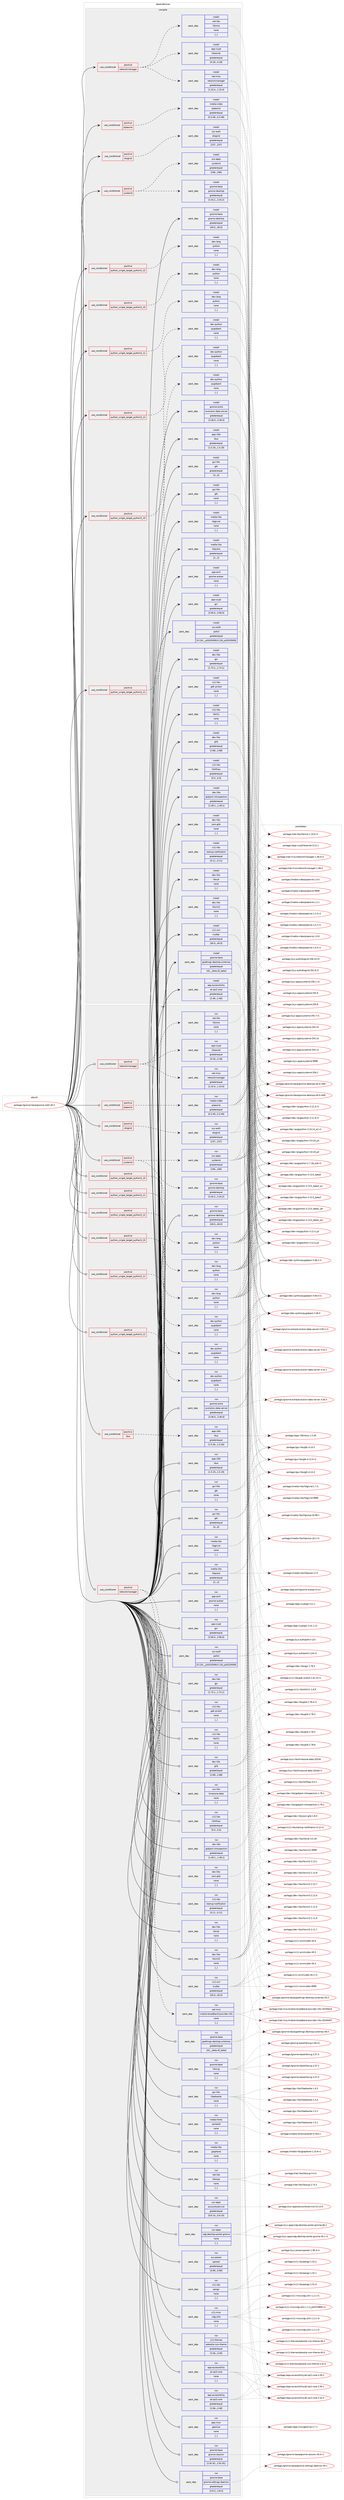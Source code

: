 digraph prolog {

# *************
# Graph options
# *************

newrank=true;
concentrate=true;
compound=true;
graph [rankdir=LR,fontname=Helvetica,fontsize=10,ranksep=1.5];#, ranksep=2.5, nodesep=0.2];
edge  [arrowhead=vee];
node  [fontname=Helvetica,fontsize=10];

# **********
# The ebuild
# **********

subgraph cluster_leftcol {
color=gray;
label=<<i>ebuild</i>>;
id [label="portage://gnome-base/gnome-shell-45.2", color=red, width=4, href="../gnome-base/gnome-shell-45.2.svg"];
}

# ****************
# The dependencies
# ****************

subgraph cluster_midcol {
color=gray;
label=<<i>dependencies</i>>;
subgraph cluster_compile {
fillcolor="#eeeeee";
style=filled;
label=<<i>compile</i>>;
subgraph cond65586 {
dependency238411 [label=<<TABLE BORDER="0" CELLBORDER="1" CELLSPACING="0" CELLPADDING="4"><TR><TD ROWSPAN="3" CELLPADDING="10">use_conditional</TD></TR><TR><TD>positive</TD></TR><TR><TD>elogind</TD></TR></TABLE>>, shape=none, color=red];
subgraph pack171285 {
dependency238412 [label=<<TABLE BORDER="0" CELLBORDER="1" CELLSPACING="0" CELLPADDING="4" WIDTH="220"><TR><TD ROWSPAN="6" CELLPADDING="30">pack_dep</TD></TR><TR><TD WIDTH="110">install</TD></TR><TR><TD>sys-auth</TD></TR><TR><TD>elogind</TD></TR><TR><TD>greaterequal</TD></TR><TR><TD>[237,,,237]</TD></TR></TABLE>>, shape=none, color=blue];
}
dependency238411:e -> dependency238412:w [weight=20,style="dashed",arrowhead="vee"];
}
id:e -> dependency238411:w [weight=20,style="solid",arrowhead="vee"];
subgraph cond65587 {
dependency238413 [label=<<TABLE BORDER="0" CELLBORDER="1" CELLSPACING="0" CELLPADDING="4"><TR><TD ROWSPAN="3" CELLPADDING="10">use_conditional</TD></TR><TR><TD>positive</TD></TR><TR><TD>networkmanager</TD></TR></TABLE>>, shape=none, color=red];
subgraph pack171286 {
dependency238414 [label=<<TABLE BORDER="0" CELLBORDER="1" CELLSPACING="0" CELLPADDING="4" WIDTH="220"><TR><TD ROWSPAN="6" CELLPADDING="30">pack_dep</TD></TR><TR><TD WIDTH="110">install</TD></TR><TR><TD>net-misc</TD></TR><TR><TD>networkmanager</TD></TR><TR><TD>greaterequal</TD></TR><TR><TD>[1.10.4,,,1.10.4]</TD></TR></TABLE>>, shape=none, color=blue];
}
dependency238413:e -> dependency238414:w [weight=20,style="dashed",arrowhead="vee"];
subgraph pack171287 {
dependency238415 [label=<<TABLE BORDER="0" CELLBORDER="1" CELLSPACING="0" CELLPADDING="4" WIDTH="220"><TR><TD ROWSPAN="6" CELLPADDING="30">pack_dep</TD></TR><TR><TD WIDTH="110">install</TD></TR><TR><TD>net-libs</TD></TR><TR><TD>libnma</TD></TR><TR><TD>none</TD></TR><TR><TD>[,,]</TD></TR></TABLE>>, shape=none, color=blue];
}
dependency238413:e -> dependency238415:w [weight=20,style="dashed",arrowhead="vee"];
subgraph pack171288 {
dependency238416 [label=<<TABLE BORDER="0" CELLBORDER="1" CELLSPACING="0" CELLPADDING="4" WIDTH="220"><TR><TD ROWSPAN="6" CELLPADDING="30">pack_dep</TD></TR><TR><TD WIDTH="110">install</TD></TR><TR><TD>app-crypt</TD></TR><TR><TD>libsecret</TD></TR><TR><TD>greaterequal</TD></TR><TR><TD>[0.18,,,0.18]</TD></TR></TABLE>>, shape=none, color=blue];
}
dependency238413:e -> dependency238416:w [weight=20,style="dashed",arrowhead="vee"];
}
id:e -> dependency238413:w [weight=20,style="solid",arrowhead="vee"];
subgraph cond65588 {
dependency238417 [label=<<TABLE BORDER="0" CELLBORDER="1" CELLSPACING="0" CELLPADDING="4"><TR><TD ROWSPAN="3" CELLPADDING="10">use_conditional</TD></TR><TR><TD>positive</TD></TR><TR><TD>pipewire</TD></TR></TABLE>>, shape=none, color=red];
subgraph pack171289 {
dependency238418 [label=<<TABLE BORDER="0" CELLBORDER="1" CELLSPACING="0" CELLPADDING="4" WIDTH="220"><TR><TD ROWSPAN="6" CELLPADDING="30">pack_dep</TD></TR><TR><TD WIDTH="110">install</TD></TR><TR><TD>media-video</TD></TR><TR><TD>pipewire</TD></TR><TR><TD>greaterequal</TD></TR><TR><TD>[0.3.49,,,0.3.49]</TD></TR></TABLE>>, shape=none, color=blue];
}
dependency238417:e -> dependency238418:w [weight=20,style="dashed",arrowhead="vee"];
}
id:e -> dependency238417:w [weight=20,style="solid",arrowhead="vee"];
subgraph cond65589 {
dependency238419 [label=<<TABLE BORDER="0" CELLBORDER="1" CELLSPACING="0" CELLPADDING="4"><TR><TD ROWSPAN="3" CELLPADDING="10">use_conditional</TD></TR><TR><TD>positive</TD></TR><TR><TD>python_single_target_python3_10</TD></TR></TABLE>>, shape=none, color=red];
subgraph pack171290 {
dependency238420 [label=<<TABLE BORDER="0" CELLBORDER="1" CELLSPACING="0" CELLPADDING="4" WIDTH="220"><TR><TD ROWSPAN="6" CELLPADDING="30">pack_dep</TD></TR><TR><TD WIDTH="110">install</TD></TR><TR><TD>dev-lang</TD></TR><TR><TD>python</TD></TR><TR><TD>none</TD></TR><TR><TD>[,,]</TD></TR></TABLE>>, shape=none, color=blue];
}
dependency238419:e -> dependency238420:w [weight=20,style="dashed",arrowhead="vee"];
}
id:e -> dependency238419:w [weight=20,style="solid",arrowhead="vee"];
subgraph cond65590 {
dependency238421 [label=<<TABLE BORDER="0" CELLBORDER="1" CELLSPACING="0" CELLPADDING="4"><TR><TD ROWSPAN="3" CELLPADDING="10">use_conditional</TD></TR><TR><TD>positive</TD></TR><TR><TD>python_single_target_python3_10</TD></TR></TABLE>>, shape=none, color=red];
subgraph pack171291 {
dependency238422 [label=<<TABLE BORDER="0" CELLBORDER="1" CELLSPACING="0" CELLPADDING="4" WIDTH="220"><TR><TD ROWSPAN="6" CELLPADDING="30">pack_dep</TD></TR><TR><TD WIDTH="110">install</TD></TR><TR><TD>dev-python</TD></TR><TR><TD>pygobject</TD></TR><TR><TD>none</TD></TR><TR><TD>[,,]</TD></TR></TABLE>>, shape=none, color=blue];
}
dependency238421:e -> dependency238422:w [weight=20,style="dashed",arrowhead="vee"];
}
id:e -> dependency238421:w [weight=20,style="solid",arrowhead="vee"];
subgraph cond65591 {
dependency238423 [label=<<TABLE BORDER="0" CELLBORDER="1" CELLSPACING="0" CELLPADDING="4"><TR><TD ROWSPAN="3" CELLPADDING="10">use_conditional</TD></TR><TR><TD>positive</TD></TR><TR><TD>python_single_target_python3_11</TD></TR></TABLE>>, shape=none, color=red];
subgraph pack171292 {
dependency238424 [label=<<TABLE BORDER="0" CELLBORDER="1" CELLSPACING="0" CELLPADDING="4" WIDTH="220"><TR><TD ROWSPAN="6" CELLPADDING="30">pack_dep</TD></TR><TR><TD WIDTH="110">install</TD></TR><TR><TD>dev-lang</TD></TR><TR><TD>python</TD></TR><TR><TD>none</TD></TR><TR><TD>[,,]</TD></TR></TABLE>>, shape=none, color=blue];
}
dependency238423:e -> dependency238424:w [weight=20,style="dashed",arrowhead="vee"];
}
id:e -> dependency238423:w [weight=20,style="solid",arrowhead="vee"];
subgraph cond65592 {
dependency238425 [label=<<TABLE BORDER="0" CELLBORDER="1" CELLSPACING="0" CELLPADDING="4"><TR><TD ROWSPAN="3" CELLPADDING="10">use_conditional</TD></TR><TR><TD>positive</TD></TR><TR><TD>python_single_target_python3_11</TD></TR></TABLE>>, shape=none, color=red];
subgraph pack171293 {
dependency238426 [label=<<TABLE BORDER="0" CELLBORDER="1" CELLSPACING="0" CELLPADDING="4" WIDTH="220"><TR><TD ROWSPAN="6" CELLPADDING="30">pack_dep</TD></TR><TR><TD WIDTH="110">install</TD></TR><TR><TD>dev-python</TD></TR><TR><TD>pygobject</TD></TR><TR><TD>none</TD></TR><TR><TD>[,,]</TD></TR></TABLE>>, shape=none, color=blue];
}
dependency238425:e -> dependency238426:w [weight=20,style="dashed",arrowhead="vee"];
}
id:e -> dependency238425:w [weight=20,style="solid",arrowhead="vee"];
subgraph cond65593 {
dependency238427 [label=<<TABLE BORDER="0" CELLBORDER="1" CELLSPACING="0" CELLPADDING="4"><TR><TD ROWSPAN="3" CELLPADDING="10">use_conditional</TD></TR><TR><TD>positive</TD></TR><TR><TD>python_single_target_python3_12</TD></TR></TABLE>>, shape=none, color=red];
subgraph pack171294 {
dependency238428 [label=<<TABLE BORDER="0" CELLBORDER="1" CELLSPACING="0" CELLPADDING="4" WIDTH="220"><TR><TD ROWSPAN="6" CELLPADDING="30">pack_dep</TD></TR><TR><TD WIDTH="110">install</TD></TR><TR><TD>dev-lang</TD></TR><TR><TD>python</TD></TR><TR><TD>none</TD></TR><TR><TD>[,,]</TD></TR></TABLE>>, shape=none, color=blue];
}
dependency238427:e -> dependency238428:w [weight=20,style="dashed",arrowhead="vee"];
}
id:e -> dependency238427:w [weight=20,style="solid",arrowhead="vee"];
subgraph cond65594 {
dependency238429 [label=<<TABLE BORDER="0" CELLBORDER="1" CELLSPACING="0" CELLPADDING="4"><TR><TD ROWSPAN="3" CELLPADDING="10">use_conditional</TD></TR><TR><TD>positive</TD></TR><TR><TD>python_single_target_python3_12</TD></TR></TABLE>>, shape=none, color=red];
subgraph pack171295 {
dependency238430 [label=<<TABLE BORDER="0" CELLBORDER="1" CELLSPACING="0" CELLPADDING="4" WIDTH="220"><TR><TD ROWSPAN="6" CELLPADDING="30">pack_dep</TD></TR><TR><TD WIDTH="110">install</TD></TR><TR><TD>dev-python</TD></TR><TR><TD>pygobject</TD></TR><TR><TD>none</TD></TR><TR><TD>[,,]</TD></TR></TABLE>>, shape=none, color=blue];
}
dependency238429:e -> dependency238430:w [weight=20,style="dashed",arrowhead="vee"];
}
id:e -> dependency238429:w [weight=20,style="solid",arrowhead="vee"];
subgraph cond65595 {
dependency238431 [label=<<TABLE BORDER="0" CELLBORDER="1" CELLSPACING="0" CELLPADDING="4"><TR><TD ROWSPAN="3" CELLPADDING="10">use_conditional</TD></TR><TR><TD>positive</TD></TR><TR><TD>systemd</TD></TR></TABLE>>, shape=none, color=red];
subgraph pack171296 {
dependency238432 [label=<<TABLE BORDER="0" CELLBORDER="1" CELLSPACING="0" CELLPADDING="4" WIDTH="220"><TR><TD ROWSPAN="6" CELLPADDING="30">pack_dep</TD></TR><TR><TD WIDTH="110">install</TD></TR><TR><TD>sys-apps</TD></TR><TR><TD>systemd</TD></TR><TR><TD>greaterequal</TD></TR><TR><TD>[246,,,246]</TD></TR></TABLE>>, shape=none, color=blue];
}
dependency238431:e -> dependency238432:w [weight=20,style="dashed",arrowhead="vee"];
subgraph pack171297 {
dependency238433 [label=<<TABLE BORDER="0" CELLBORDER="1" CELLSPACING="0" CELLPADDING="4" WIDTH="220"><TR><TD ROWSPAN="6" CELLPADDING="30">pack_dep</TD></TR><TR><TD WIDTH="110">install</TD></TR><TR><TD>gnome-base</TD></TR><TR><TD>gnome-desktop</TD></TR><TR><TD>greaterequal</TD></TR><TR><TD>[3.34.2,,,3.34.2]</TD></TR></TABLE>>, shape=none, color=blue];
}
dependency238431:e -> dependency238433:w [weight=20,style="dashed",arrowhead="vee"];
}
id:e -> dependency238431:w [weight=20,style="solid",arrowhead="vee"];
subgraph pack171298 {
dependency238434 [label=<<TABLE BORDER="0" CELLBORDER="1" CELLSPACING="0" CELLPADDING="4" WIDTH="220"><TR><TD ROWSPAN="6" CELLPADDING="30">pack_dep</TD></TR><TR><TD WIDTH="110">install</TD></TR><TR><TD>app-accessibility</TD></TR><TR><TD>at-spi2-core</TD></TR><TR><TD>greaterequal</TD></TR><TR><TD>[2.46,,,2.46]</TD></TR></TABLE>>, shape=none, color=blue];
}
id:e -> dependency238434:w [weight=20,style="solid",arrowhead="vee"];
subgraph pack171299 {
dependency238435 [label=<<TABLE BORDER="0" CELLBORDER="1" CELLSPACING="0" CELLPADDING="4" WIDTH="220"><TR><TD ROWSPAN="6" CELLPADDING="30">pack_dep</TD></TR><TR><TD WIDTH="110">install</TD></TR><TR><TD>app-arch</TD></TR><TR><TD>gnome-autoar</TD></TR><TR><TD>none</TD></TR><TR><TD>[,,]</TD></TR></TABLE>>, shape=none, color=blue];
}
id:e -> dependency238435:w [weight=20,style="solid",arrowhead="vee"];
subgraph pack171300 {
dependency238436 [label=<<TABLE BORDER="0" CELLBORDER="1" CELLSPACING="0" CELLPADDING="4" WIDTH="220"><TR><TD ROWSPAN="6" CELLPADDING="30">pack_dep</TD></TR><TR><TD WIDTH="110">install</TD></TR><TR><TD>app-crypt</TD></TR><TR><TD>gcr</TD></TR><TR><TD>greaterequal</TD></TR><TR><TD>[3.90.0,,,3.90.0]</TD></TR></TABLE>>, shape=none, color=blue];
}
id:e -> dependency238436:w [weight=20,style="solid",arrowhead="vee"];
subgraph pack171301 {
dependency238437 [label=<<TABLE BORDER="0" CELLBORDER="1" CELLSPACING="0" CELLPADDING="4" WIDTH="220"><TR><TD ROWSPAN="6" CELLPADDING="30">pack_dep</TD></TR><TR><TD WIDTH="110">install</TD></TR><TR><TD>app-i18n</TD></TR><TR><TD>ibus</TD></TR><TR><TD>greaterequal</TD></TR><TR><TD>[1.5.19,,,1.5.19]</TD></TR></TABLE>>, shape=none, color=blue];
}
id:e -> dependency238437:w [weight=20,style="solid",arrowhead="vee"];
subgraph pack171302 {
dependency238438 [label=<<TABLE BORDER="0" CELLBORDER="1" CELLSPACING="0" CELLPADDING="4" WIDTH="220"><TR><TD ROWSPAN="6" CELLPADDING="30">pack_dep</TD></TR><TR><TD WIDTH="110">install</TD></TR><TR><TD>dev-libs</TD></TR><TR><TD>gjs</TD></TR><TR><TD>greaterequal</TD></TR><TR><TD>[1.73.1,,,1.73.1]</TD></TR></TABLE>>, shape=none, color=blue];
}
id:e -> dependency238438:w [weight=20,style="solid",arrowhead="vee"];
subgraph pack171303 {
dependency238439 [label=<<TABLE BORDER="0" CELLBORDER="1" CELLSPACING="0" CELLPADDING="4" WIDTH="220"><TR><TD ROWSPAN="6" CELLPADDING="30">pack_dep</TD></TR><TR><TD WIDTH="110">install</TD></TR><TR><TD>dev-libs</TD></TR><TR><TD>glib</TD></TR><TR><TD>greaterequal</TD></TR><TR><TD>[2.68,,,2.68]</TD></TR></TABLE>>, shape=none, color=blue];
}
id:e -> dependency238439:w [weight=20,style="solid",arrowhead="vee"];
subgraph pack171304 {
dependency238440 [label=<<TABLE BORDER="0" CELLBORDER="1" CELLSPACING="0" CELLPADDING="4" WIDTH="220"><TR><TD ROWSPAN="6" CELLPADDING="30">pack_dep</TD></TR><TR><TD WIDTH="110">install</TD></TR><TR><TD>dev-libs</TD></TR><TR><TD>gobject-introspection</TD></TR><TR><TD>greaterequal</TD></TR><TR><TD>[1.49.1,,,1.49.1]</TD></TR></TABLE>>, shape=none, color=blue];
}
id:e -> dependency238440:w [weight=20,style="solid",arrowhead="vee"];
subgraph pack171305 {
dependency238441 [label=<<TABLE BORDER="0" CELLBORDER="1" CELLSPACING="0" CELLPADDING="4" WIDTH="220"><TR><TD ROWSPAN="6" CELLPADDING="30">pack_dep</TD></TR><TR><TD WIDTH="110">install</TD></TR><TR><TD>dev-libs</TD></TR><TR><TD>json-glib</TD></TR><TR><TD>none</TD></TR><TR><TD>[,,]</TD></TR></TABLE>>, shape=none, color=blue];
}
id:e -> dependency238441:w [weight=20,style="solid",arrowhead="vee"];
subgraph pack171306 {
dependency238442 [label=<<TABLE BORDER="0" CELLBORDER="1" CELLSPACING="0" CELLPADDING="4" WIDTH="220"><TR><TD ROWSPAN="6" CELLPADDING="30">pack_dep</TD></TR><TR><TD WIDTH="110">install</TD></TR><TR><TD>dev-libs</TD></TR><TR><TD>libical</TD></TR><TR><TD>none</TD></TR><TR><TD>[,,]</TD></TR></TABLE>>, shape=none, color=blue];
}
id:e -> dependency238442:w [weight=20,style="solid",arrowhead="vee"];
subgraph pack171307 {
dependency238443 [label=<<TABLE BORDER="0" CELLBORDER="1" CELLSPACING="0" CELLPADDING="4" WIDTH="220"><TR><TD ROWSPAN="6" CELLPADDING="30">pack_dep</TD></TR><TR><TD WIDTH="110">install</TD></TR><TR><TD>dev-libs</TD></TR><TR><TD>libxml2</TD></TR><TR><TD>none</TD></TR><TR><TD>[,,]</TD></TR></TABLE>>, shape=none, color=blue];
}
id:e -> dependency238443:w [weight=20,style="solid",arrowhead="vee"];
subgraph pack171308 {
dependency238444 [label=<<TABLE BORDER="0" CELLBORDER="1" CELLSPACING="0" CELLPADDING="4" WIDTH="220"><TR><TD ROWSPAN="6" CELLPADDING="30">pack_dep</TD></TR><TR><TD WIDTH="110">install</TD></TR><TR><TD>gnome-base</TD></TR><TR><TD>gnome-desktop</TD></TR><TR><TD>greaterequal</TD></TR><TR><TD>[40.0,,,40.0]</TD></TR></TABLE>>, shape=none, color=blue];
}
id:e -> dependency238444:w [weight=20,style="solid",arrowhead="vee"];
subgraph pack171309 {
dependency238445 [label=<<TABLE BORDER="0" CELLBORDER="1" CELLSPACING="0" CELLPADDING="4" WIDTH="220"><TR><TD ROWSPAN="6" CELLPADDING="30">pack_dep</TD></TR><TR><TD WIDTH="110">install</TD></TR><TR><TD>gnome-base</TD></TR><TR><TD>gsettings-desktop-schemas</TD></TR><TR><TD>greaterequal</TD></TR><TR><TD>[42,,_beta,42_beta]</TD></TR></TABLE>>, shape=none, color=blue];
}
id:e -> dependency238445:w [weight=20,style="solid",arrowhead="vee"];
subgraph pack171310 {
dependency238446 [label=<<TABLE BORDER="0" CELLBORDER="1" CELLSPACING="0" CELLPADDING="4" WIDTH="220"><TR><TD ROWSPAN="6" CELLPADDING="30">pack_dep</TD></TR><TR><TD WIDTH="110">install</TD></TR><TR><TD>gnome-extra</TD></TR><TR><TD>evolution-data-server</TD></TR><TR><TD>greaterequal</TD></TR><TR><TD>[3.46.0,,,3.46.0]</TD></TR></TABLE>>, shape=none, color=blue];
}
id:e -> dependency238446:w [weight=20,style="solid",arrowhead="vee"];
subgraph pack171311 {
dependency238447 [label=<<TABLE BORDER="0" CELLBORDER="1" CELLSPACING="0" CELLPADDING="4" WIDTH="220"><TR><TD ROWSPAN="6" CELLPADDING="30">pack_dep</TD></TR><TR><TD WIDTH="110">install</TD></TR><TR><TD>gui-libs</TD></TR><TR><TD>gtk</TD></TR><TR><TD>greaterequal</TD></TR><TR><TD>[4,,,4]</TD></TR></TABLE>>, shape=none, color=blue];
}
id:e -> dependency238447:w [weight=20,style="solid",arrowhead="vee"];
subgraph pack171312 {
dependency238448 [label=<<TABLE BORDER="0" CELLBORDER="1" CELLSPACING="0" CELLPADDING="4" WIDTH="220"><TR><TD ROWSPAN="6" CELLPADDING="30">pack_dep</TD></TR><TR><TD WIDTH="110">install</TD></TR><TR><TD>gui-libs</TD></TR><TR><TD>gtk</TD></TR><TR><TD>none</TD></TR><TR><TD>[,,]</TD></TR></TABLE>>, shape=none, color=blue];
}
id:e -> dependency238448:w [weight=20,style="solid",arrowhead="vee"];
subgraph pack171313 {
dependency238449 [label=<<TABLE BORDER="0" CELLBORDER="1" CELLSPACING="0" CELLPADDING="4" WIDTH="220"><TR><TD ROWSPAN="6" CELLPADDING="30">pack_dep</TD></TR><TR><TD WIDTH="110">install</TD></TR><TR><TD>media-libs</TD></TR><TR><TD>libglvnd</TD></TR><TR><TD>none</TD></TR><TR><TD>[,,]</TD></TR></TABLE>>, shape=none, color=blue];
}
id:e -> dependency238449:w [weight=20,style="solid",arrowhead="vee"];
subgraph pack171314 {
dependency238450 [label=<<TABLE BORDER="0" CELLBORDER="1" CELLSPACING="0" CELLPADDING="4" WIDTH="220"><TR><TD ROWSPAN="6" CELLPADDING="30">pack_dep</TD></TR><TR><TD WIDTH="110">install</TD></TR><TR><TD>media-libs</TD></TR><TR><TD>libpulse</TD></TR><TR><TD>greaterequal</TD></TR><TR><TD>[2,,,2]</TD></TR></TABLE>>, shape=none, color=blue];
}
id:e -> dependency238450:w [weight=20,style="solid",arrowhead="vee"];
subgraph pack171315 {
dependency238451 [label=<<TABLE BORDER="0" CELLBORDER="1" CELLSPACING="0" CELLPADDING="4" WIDTH="220"><TR><TD ROWSPAN="6" CELLPADDING="30">pack_dep</TD></TR><TR><TD WIDTH="110">install</TD></TR><TR><TD>sys-auth</TD></TR><TR><TD>polkit</TD></TR><TR><TD>greaterequal</TD></TR><TR><TD>[0.120,,_p20220509,0.120_p20220509]</TD></TR></TABLE>>, shape=none, color=blue];
}
id:e -> dependency238451:w [weight=20,style="solid",arrowhead="vee"];
subgraph pack171316 {
dependency238452 [label=<<TABLE BORDER="0" CELLBORDER="1" CELLSPACING="0" CELLPADDING="4" WIDTH="220"><TR><TD ROWSPAN="6" CELLPADDING="30">pack_dep</TD></TR><TR><TD WIDTH="110">install</TD></TR><TR><TD>x11-libs</TD></TR><TR><TD>gdk-pixbuf</TD></TR><TR><TD>none</TD></TR><TR><TD>[,,]</TD></TR></TABLE>>, shape=none, color=blue];
}
id:e -> dependency238452:w [weight=20,style="solid",arrowhead="vee"];
subgraph pack171317 {
dependency238453 [label=<<TABLE BORDER="0" CELLBORDER="1" CELLSPACING="0" CELLPADDING="4" WIDTH="220"><TR><TD ROWSPAN="6" CELLPADDING="30">pack_dep</TD></TR><TR><TD WIDTH="110">install</TD></TR><TR><TD>x11-libs</TD></TR><TR><TD>libX11</TD></TR><TR><TD>none</TD></TR><TR><TD>[,,]</TD></TR></TABLE>>, shape=none, color=blue];
}
id:e -> dependency238453:w [weight=20,style="solid",arrowhead="vee"];
subgraph pack171318 {
dependency238454 [label=<<TABLE BORDER="0" CELLBORDER="1" CELLSPACING="0" CELLPADDING="4" WIDTH="220"><TR><TD ROWSPAN="6" CELLPADDING="30">pack_dep</TD></TR><TR><TD WIDTH="110">install</TD></TR><TR><TD>x11-libs</TD></TR><TR><TD>libXfixes</TD></TR><TR><TD>greaterequal</TD></TR><TR><TD>[5.0,,,5.0]</TD></TR></TABLE>>, shape=none, color=blue];
}
id:e -> dependency238454:w [weight=20,style="solid",arrowhead="vee"];
subgraph pack171319 {
dependency238455 [label=<<TABLE BORDER="0" CELLBORDER="1" CELLSPACING="0" CELLPADDING="4" WIDTH="220"><TR><TD ROWSPAN="6" CELLPADDING="30">pack_dep</TD></TR><TR><TD WIDTH="110">install</TD></TR><TR><TD>x11-libs</TD></TR><TR><TD>startup-notification</TD></TR><TR><TD>greaterequal</TD></TR><TR><TD>[0.11,,,0.11]</TD></TR></TABLE>>, shape=none, color=blue];
}
id:e -> dependency238455:w [weight=20,style="solid",arrowhead="vee"];
subgraph pack171320 {
dependency238456 [label=<<TABLE BORDER="0" CELLBORDER="1" CELLSPACING="0" CELLPADDING="4" WIDTH="220"><TR><TD ROWSPAN="6" CELLPADDING="30">pack_dep</TD></TR><TR><TD WIDTH="110">install</TD></TR><TR><TD>x11-wm</TD></TR><TR><TD>mutter</TD></TR><TR><TD>greaterequal</TD></TR><TR><TD>[45.0,,,45.0]</TD></TR></TABLE>>, shape=none, color=blue];
}
id:e -> dependency238456:w [weight=20,style="solid",arrowhead="vee"];
}
subgraph cluster_compileandrun {
fillcolor="#eeeeee";
style=filled;
label=<<i>compile and run</i>>;
}
subgraph cluster_run {
fillcolor="#eeeeee";
style=filled;
label=<<i>run</i>>;
subgraph cond65596 {
dependency238457 [label=<<TABLE BORDER="0" CELLBORDER="1" CELLSPACING="0" CELLPADDING="4"><TR><TD ROWSPAN="3" CELLPADDING="10">use_conditional</TD></TR><TR><TD>positive</TD></TR><TR><TD>elogind</TD></TR></TABLE>>, shape=none, color=red];
subgraph pack171321 {
dependency238458 [label=<<TABLE BORDER="0" CELLBORDER="1" CELLSPACING="0" CELLPADDING="4" WIDTH="220"><TR><TD ROWSPAN="6" CELLPADDING="30">pack_dep</TD></TR><TR><TD WIDTH="110">run</TD></TR><TR><TD>sys-auth</TD></TR><TR><TD>elogind</TD></TR><TR><TD>greaterequal</TD></TR><TR><TD>[237,,,237]</TD></TR></TABLE>>, shape=none, color=blue];
}
dependency238457:e -> dependency238458:w [weight=20,style="dashed",arrowhead="vee"];
}
id:e -> dependency238457:w [weight=20,style="solid",arrowhead="odot"];
subgraph cond65597 {
dependency238459 [label=<<TABLE BORDER="0" CELLBORDER="1" CELLSPACING="0" CELLPADDING="4"><TR><TD ROWSPAN="3" CELLPADDING="10">use_conditional</TD></TR><TR><TD>positive</TD></TR><TR><TD>ibus</TD></TR></TABLE>>, shape=none, color=red];
subgraph pack171322 {
dependency238460 [label=<<TABLE BORDER="0" CELLBORDER="1" CELLSPACING="0" CELLPADDING="4" WIDTH="220"><TR><TD ROWSPAN="6" CELLPADDING="30">pack_dep</TD></TR><TR><TD WIDTH="110">run</TD></TR><TR><TD>app-i18n</TD></TR><TR><TD>ibus</TD></TR><TR><TD>greaterequal</TD></TR><TR><TD>[1.5.26,,,1.5.26]</TD></TR></TABLE>>, shape=none, color=blue];
}
dependency238459:e -> dependency238460:w [weight=20,style="dashed",arrowhead="vee"];
}
id:e -> dependency238459:w [weight=20,style="solid",arrowhead="odot"];
subgraph cond65598 {
dependency238461 [label=<<TABLE BORDER="0" CELLBORDER="1" CELLSPACING="0" CELLPADDING="4"><TR><TD ROWSPAN="3" CELLPADDING="10">use_conditional</TD></TR><TR><TD>positive</TD></TR><TR><TD>networkmanager</TD></TR></TABLE>>, shape=none, color=red];
subgraph pack171323 {
dependency238462 [label=<<TABLE BORDER="0" CELLBORDER="1" CELLSPACING="0" CELLPADDING="4" WIDTH="220"><TR><TD ROWSPAN="6" CELLPADDING="30">pack_dep</TD></TR><TR><TD WIDTH="110">run</TD></TR><TR><TD>net-misc</TD></TR><TR><TD>mobile-broadband-provider-info</TD></TR><TR><TD>none</TD></TR><TR><TD>[,,]</TD></TR></TABLE>>, shape=none, color=blue];
}
dependency238461:e -> dependency238462:w [weight=20,style="dashed",arrowhead="vee"];
subgraph pack171324 {
dependency238463 [label=<<TABLE BORDER="0" CELLBORDER="1" CELLSPACING="0" CELLPADDING="4" WIDTH="220"><TR><TD ROWSPAN="6" CELLPADDING="30">pack_dep</TD></TR><TR><TD WIDTH="110">run</TD></TR><TR><TD>sys-libs</TD></TR><TR><TD>timezone-data</TD></TR><TR><TD>none</TD></TR><TR><TD>[,,]</TD></TR></TABLE>>, shape=none, color=blue];
}
dependency238461:e -> dependency238463:w [weight=20,style="dashed",arrowhead="vee"];
}
id:e -> dependency238461:w [weight=20,style="solid",arrowhead="odot"];
subgraph cond65599 {
dependency238464 [label=<<TABLE BORDER="0" CELLBORDER="1" CELLSPACING="0" CELLPADDING="4"><TR><TD ROWSPAN="3" CELLPADDING="10">use_conditional</TD></TR><TR><TD>positive</TD></TR><TR><TD>networkmanager</TD></TR></TABLE>>, shape=none, color=red];
subgraph pack171325 {
dependency238465 [label=<<TABLE BORDER="0" CELLBORDER="1" CELLSPACING="0" CELLPADDING="4" WIDTH="220"><TR><TD ROWSPAN="6" CELLPADDING="30">pack_dep</TD></TR><TR><TD WIDTH="110">run</TD></TR><TR><TD>net-misc</TD></TR><TR><TD>networkmanager</TD></TR><TR><TD>greaterequal</TD></TR><TR><TD>[1.10.4,,,1.10.4]</TD></TR></TABLE>>, shape=none, color=blue];
}
dependency238464:e -> dependency238465:w [weight=20,style="dashed",arrowhead="vee"];
subgraph pack171326 {
dependency238466 [label=<<TABLE BORDER="0" CELLBORDER="1" CELLSPACING="0" CELLPADDING="4" WIDTH="220"><TR><TD ROWSPAN="6" CELLPADDING="30">pack_dep</TD></TR><TR><TD WIDTH="110">run</TD></TR><TR><TD>net-libs</TD></TR><TR><TD>libnma</TD></TR><TR><TD>none</TD></TR><TR><TD>[,,]</TD></TR></TABLE>>, shape=none, color=blue];
}
dependency238464:e -> dependency238466:w [weight=20,style="dashed",arrowhead="vee"];
subgraph pack171327 {
dependency238467 [label=<<TABLE BORDER="0" CELLBORDER="1" CELLSPACING="0" CELLPADDING="4" WIDTH="220"><TR><TD ROWSPAN="6" CELLPADDING="30">pack_dep</TD></TR><TR><TD WIDTH="110">run</TD></TR><TR><TD>app-crypt</TD></TR><TR><TD>libsecret</TD></TR><TR><TD>greaterequal</TD></TR><TR><TD>[0.18,,,0.18]</TD></TR></TABLE>>, shape=none, color=blue];
}
dependency238464:e -> dependency238467:w [weight=20,style="dashed",arrowhead="vee"];
}
id:e -> dependency238464:w [weight=20,style="solid",arrowhead="odot"];
subgraph cond65600 {
dependency238468 [label=<<TABLE BORDER="0" CELLBORDER="1" CELLSPACING="0" CELLPADDING="4"><TR><TD ROWSPAN="3" CELLPADDING="10">use_conditional</TD></TR><TR><TD>positive</TD></TR><TR><TD>pipewire</TD></TR></TABLE>>, shape=none, color=red];
subgraph pack171328 {
dependency238469 [label=<<TABLE BORDER="0" CELLBORDER="1" CELLSPACING="0" CELLPADDING="4" WIDTH="220"><TR><TD ROWSPAN="6" CELLPADDING="30">pack_dep</TD></TR><TR><TD WIDTH="110">run</TD></TR><TR><TD>media-video</TD></TR><TR><TD>pipewire</TD></TR><TR><TD>greaterequal</TD></TR><TR><TD>[0.3.49,,,0.3.49]</TD></TR></TABLE>>, shape=none, color=blue];
}
dependency238468:e -> dependency238469:w [weight=20,style="dashed",arrowhead="vee"];
}
id:e -> dependency238468:w [weight=20,style="solid",arrowhead="odot"];
subgraph cond65601 {
dependency238470 [label=<<TABLE BORDER="0" CELLBORDER="1" CELLSPACING="0" CELLPADDING="4"><TR><TD ROWSPAN="3" CELLPADDING="10">use_conditional</TD></TR><TR><TD>positive</TD></TR><TR><TD>python_single_target_python3_10</TD></TR></TABLE>>, shape=none, color=red];
subgraph pack171329 {
dependency238471 [label=<<TABLE BORDER="0" CELLBORDER="1" CELLSPACING="0" CELLPADDING="4" WIDTH="220"><TR><TD ROWSPAN="6" CELLPADDING="30">pack_dep</TD></TR><TR><TD WIDTH="110">run</TD></TR><TR><TD>dev-lang</TD></TR><TR><TD>python</TD></TR><TR><TD>none</TD></TR><TR><TD>[,,]</TD></TR></TABLE>>, shape=none, color=blue];
}
dependency238470:e -> dependency238471:w [weight=20,style="dashed",arrowhead="vee"];
}
id:e -> dependency238470:w [weight=20,style="solid",arrowhead="odot"];
subgraph cond65602 {
dependency238472 [label=<<TABLE BORDER="0" CELLBORDER="1" CELLSPACING="0" CELLPADDING="4"><TR><TD ROWSPAN="3" CELLPADDING="10">use_conditional</TD></TR><TR><TD>positive</TD></TR><TR><TD>python_single_target_python3_10</TD></TR></TABLE>>, shape=none, color=red];
subgraph pack171330 {
dependency238473 [label=<<TABLE BORDER="0" CELLBORDER="1" CELLSPACING="0" CELLPADDING="4" WIDTH="220"><TR><TD ROWSPAN="6" CELLPADDING="30">pack_dep</TD></TR><TR><TD WIDTH="110">run</TD></TR><TR><TD>dev-python</TD></TR><TR><TD>pygobject</TD></TR><TR><TD>none</TD></TR><TR><TD>[,,]</TD></TR></TABLE>>, shape=none, color=blue];
}
dependency238472:e -> dependency238473:w [weight=20,style="dashed",arrowhead="vee"];
}
id:e -> dependency238472:w [weight=20,style="solid",arrowhead="odot"];
subgraph cond65603 {
dependency238474 [label=<<TABLE BORDER="0" CELLBORDER="1" CELLSPACING="0" CELLPADDING="4"><TR><TD ROWSPAN="3" CELLPADDING="10">use_conditional</TD></TR><TR><TD>positive</TD></TR><TR><TD>python_single_target_python3_11</TD></TR></TABLE>>, shape=none, color=red];
subgraph pack171331 {
dependency238475 [label=<<TABLE BORDER="0" CELLBORDER="1" CELLSPACING="0" CELLPADDING="4" WIDTH="220"><TR><TD ROWSPAN="6" CELLPADDING="30">pack_dep</TD></TR><TR><TD WIDTH="110">run</TD></TR><TR><TD>dev-lang</TD></TR><TR><TD>python</TD></TR><TR><TD>none</TD></TR><TR><TD>[,,]</TD></TR></TABLE>>, shape=none, color=blue];
}
dependency238474:e -> dependency238475:w [weight=20,style="dashed",arrowhead="vee"];
}
id:e -> dependency238474:w [weight=20,style="solid",arrowhead="odot"];
subgraph cond65604 {
dependency238476 [label=<<TABLE BORDER="0" CELLBORDER="1" CELLSPACING="0" CELLPADDING="4"><TR><TD ROWSPAN="3" CELLPADDING="10">use_conditional</TD></TR><TR><TD>positive</TD></TR><TR><TD>python_single_target_python3_11</TD></TR></TABLE>>, shape=none, color=red];
subgraph pack171332 {
dependency238477 [label=<<TABLE BORDER="0" CELLBORDER="1" CELLSPACING="0" CELLPADDING="4" WIDTH="220"><TR><TD ROWSPAN="6" CELLPADDING="30">pack_dep</TD></TR><TR><TD WIDTH="110">run</TD></TR><TR><TD>dev-python</TD></TR><TR><TD>pygobject</TD></TR><TR><TD>none</TD></TR><TR><TD>[,,]</TD></TR></TABLE>>, shape=none, color=blue];
}
dependency238476:e -> dependency238477:w [weight=20,style="dashed",arrowhead="vee"];
}
id:e -> dependency238476:w [weight=20,style="solid",arrowhead="odot"];
subgraph cond65605 {
dependency238478 [label=<<TABLE BORDER="0" CELLBORDER="1" CELLSPACING="0" CELLPADDING="4"><TR><TD ROWSPAN="3" CELLPADDING="10">use_conditional</TD></TR><TR><TD>positive</TD></TR><TR><TD>python_single_target_python3_12</TD></TR></TABLE>>, shape=none, color=red];
subgraph pack171333 {
dependency238479 [label=<<TABLE BORDER="0" CELLBORDER="1" CELLSPACING="0" CELLPADDING="4" WIDTH="220"><TR><TD ROWSPAN="6" CELLPADDING="30">pack_dep</TD></TR><TR><TD WIDTH="110">run</TD></TR><TR><TD>dev-lang</TD></TR><TR><TD>python</TD></TR><TR><TD>none</TD></TR><TR><TD>[,,]</TD></TR></TABLE>>, shape=none, color=blue];
}
dependency238478:e -> dependency238479:w [weight=20,style="dashed",arrowhead="vee"];
}
id:e -> dependency238478:w [weight=20,style="solid",arrowhead="odot"];
subgraph cond65606 {
dependency238480 [label=<<TABLE BORDER="0" CELLBORDER="1" CELLSPACING="0" CELLPADDING="4"><TR><TD ROWSPAN="3" CELLPADDING="10">use_conditional</TD></TR><TR><TD>positive</TD></TR><TR><TD>python_single_target_python3_12</TD></TR></TABLE>>, shape=none, color=red];
subgraph pack171334 {
dependency238481 [label=<<TABLE BORDER="0" CELLBORDER="1" CELLSPACING="0" CELLPADDING="4" WIDTH="220"><TR><TD ROWSPAN="6" CELLPADDING="30">pack_dep</TD></TR><TR><TD WIDTH="110">run</TD></TR><TR><TD>dev-python</TD></TR><TR><TD>pygobject</TD></TR><TR><TD>none</TD></TR><TR><TD>[,,]</TD></TR></TABLE>>, shape=none, color=blue];
}
dependency238480:e -> dependency238481:w [weight=20,style="dashed",arrowhead="vee"];
}
id:e -> dependency238480:w [weight=20,style="solid",arrowhead="odot"];
subgraph cond65607 {
dependency238482 [label=<<TABLE BORDER="0" CELLBORDER="1" CELLSPACING="0" CELLPADDING="4"><TR><TD ROWSPAN="3" CELLPADDING="10">use_conditional</TD></TR><TR><TD>positive</TD></TR><TR><TD>systemd</TD></TR></TABLE>>, shape=none, color=red];
subgraph pack171335 {
dependency238483 [label=<<TABLE BORDER="0" CELLBORDER="1" CELLSPACING="0" CELLPADDING="4" WIDTH="220"><TR><TD ROWSPAN="6" CELLPADDING="30">pack_dep</TD></TR><TR><TD WIDTH="110">run</TD></TR><TR><TD>sys-apps</TD></TR><TR><TD>systemd</TD></TR><TR><TD>greaterequal</TD></TR><TR><TD>[246,,,246]</TD></TR></TABLE>>, shape=none, color=blue];
}
dependency238482:e -> dependency238483:w [weight=20,style="dashed",arrowhead="vee"];
subgraph pack171336 {
dependency238484 [label=<<TABLE BORDER="0" CELLBORDER="1" CELLSPACING="0" CELLPADDING="4" WIDTH="220"><TR><TD ROWSPAN="6" CELLPADDING="30">pack_dep</TD></TR><TR><TD WIDTH="110">run</TD></TR><TR><TD>gnome-base</TD></TR><TR><TD>gnome-desktop</TD></TR><TR><TD>greaterequal</TD></TR><TR><TD>[3.34.2,,,3.34.2]</TD></TR></TABLE>>, shape=none, color=blue];
}
dependency238482:e -> dependency238484:w [weight=20,style="dashed",arrowhead="vee"];
}
id:e -> dependency238482:w [weight=20,style="solid",arrowhead="odot"];
subgraph pack171337 {
dependency238485 [label=<<TABLE BORDER="0" CELLBORDER="1" CELLSPACING="0" CELLPADDING="4" WIDTH="220"><TR><TD ROWSPAN="6" CELLPADDING="30">pack_dep</TD></TR><TR><TD WIDTH="110">run</TD></TR><TR><TD>app-accessibility</TD></TR><TR><TD>at-spi2-core</TD></TR><TR><TD>greaterequal</TD></TR><TR><TD>[2.46,,,2.46]</TD></TR></TABLE>>, shape=none, color=blue];
}
id:e -> dependency238485:w [weight=20,style="solid",arrowhead="odot"];
subgraph pack171338 {
dependency238486 [label=<<TABLE BORDER="0" CELLBORDER="1" CELLSPACING="0" CELLPADDING="4" WIDTH="220"><TR><TD ROWSPAN="6" CELLPADDING="30">pack_dep</TD></TR><TR><TD WIDTH="110">run</TD></TR><TR><TD>app-accessibility</TD></TR><TR><TD>at-spi2-core</TD></TR><TR><TD>none</TD></TR><TR><TD>[,,]</TD></TR></TABLE>>, shape=none, color=blue];
}
id:e -> dependency238486:w [weight=20,style="solid",arrowhead="odot"];
subgraph pack171339 {
dependency238487 [label=<<TABLE BORDER="0" CELLBORDER="1" CELLSPACING="0" CELLPADDING="4" WIDTH="220"><TR><TD ROWSPAN="6" CELLPADDING="30">pack_dep</TD></TR><TR><TD WIDTH="110">run</TD></TR><TR><TD>app-arch</TD></TR><TR><TD>gnome-autoar</TD></TR><TR><TD>none</TD></TR><TR><TD>[,,]</TD></TR></TABLE>>, shape=none, color=blue];
}
id:e -> dependency238487:w [weight=20,style="solid",arrowhead="odot"];
subgraph pack171340 {
dependency238488 [label=<<TABLE BORDER="0" CELLBORDER="1" CELLSPACING="0" CELLPADDING="4" WIDTH="220"><TR><TD ROWSPAN="6" CELLPADDING="30">pack_dep</TD></TR><TR><TD WIDTH="110">run</TD></TR><TR><TD>app-crypt</TD></TR><TR><TD>gcr</TD></TR><TR><TD>greaterequal</TD></TR><TR><TD>[3.90.0,,,3.90.0]</TD></TR></TABLE>>, shape=none, color=blue];
}
id:e -> dependency238488:w [weight=20,style="solid",arrowhead="odot"];
subgraph pack171341 {
dependency238489 [label=<<TABLE BORDER="0" CELLBORDER="1" CELLSPACING="0" CELLPADDING="4" WIDTH="220"><TR><TD ROWSPAN="6" CELLPADDING="30">pack_dep</TD></TR><TR><TD WIDTH="110">run</TD></TR><TR><TD>app-i18n</TD></TR><TR><TD>ibus</TD></TR><TR><TD>greaterequal</TD></TR><TR><TD>[1.5.19,,,1.5.19]</TD></TR></TABLE>>, shape=none, color=blue];
}
id:e -> dependency238489:w [weight=20,style="solid",arrowhead="odot"];
subgraph pack171342 {
dependency238490 [label=<<TABLE BORDER="0" CELLBORDER="1" CELLSPACING="0" CELLPADDING="4" WIDTH="220"><TR><TD ROWSPAN="6" CELLPADDING="30">pack_dep</TD></TR><TR><TD WIDTH="110">run</TD></TR><TR><TD>app-misc</TD></TR><TR><TD>geoclue</TD></TR><TR><TD>none</TD></TR><TR><TD>[,,]</TD></TR></TABLE>>, shape=none, color=blue];
}
id:e -> dependency238490:w [weight=20,style="solid",arrowhead="odot"];
subgraph pack171343 {
dependency238491 [label=<<TABLE BORDER="0" CELLBORDER="1" CELLSPACING="0" CELLPADDING="4" WIDTH="220"><TR><TD ROWSPAN="6" CELLPADDING="30">pack_dep</TD></TR><TR><TD WIDTH="110">run</TD></TR><TR><TD>dev-libs</TD></TR><TR><TD>gjs</TD></TR><TR><TD>greaterequal</TD></TR><TR><TD>[1.73.1,,,1.73.1]</TD></TR></TABLE>>, shape=none, color=blue];
}
id:e -> dependency238491:w [weight=20,style="solid",arrowhead="odot"];
subgraph pack171344 {
dependency238492 [label=<<TABLE BORDER="0" CELLBORDER="1" CELLSPACING="0" CELLPADDING="4" WIDTH="220"><TR><TD ROWSPAN="6" CELLPADDING="30">pack_dep</TD></TR><TR><TD WIDTH="110">run</TD></TR><TR><TD>dev-libs</TD></TR><TR><TD>glib</TD></TR><TR><TD>greaterequal</TD></TR><TR><TD>[2.68,,,2.68]</TD></TR></TABLE>>, shape=none, color=blue];
}
id:e -> dependency238492:w [weight=20,style="solid",arrowhead="odot"];
subgraph pack171345 {
dependency238493 [label=<<TABLE BORDER="0" CELLBORDER="1" CELLSPACING="0" CELLPADDING="4" WIDTH="220"><TR><TD ROWSPAN="6" CELLPADDING="30">pack_dep</TD></TR><TR><TD WIDTH="110">run</TD></TR><TR><TD>dev-libs</TD></TR><TR><TD>gobject-introspection</TD></TR><TR><TD>greaterequal</TD></TR><TR><TD>[1.49.1,,,1.49.1]</TD></TR></TABLE>>, shape=none, color=blue];
}
id:e -> dependency238493:w [weight=20,style="solid",arrowhead="odot"];
subgraph pack171346 {
dependency238494 [label=<<TABLE BORDER="0" CELLBORDER="1" CELLSPACING="0" CELLPADDING="4" WIDTH="220"><TR><TD ROWSPAN="6" CELLPADDING="30">pack_dep</TD></TR><TR><TD WIDTH="110">run</TD></TR><TR><TD>dev-libs</TD></TR><TR><TD>json-glib</TD></TR><TR><TD>none</TD></TR><TR><TD>[,,]</TD></TR></TABLE>>, shape=none, color=blue];
}
id:e -> dependency238494:w [weight=20,style="solid",arrowhead="odot"];
subgraph pack171347 {
dependency238495 [label=<<TABLE BORDER="0" CELLBORDER="1" CELLSPACING="0" CELLPADDING="4" WIDTH="220"><TR><TD ROWSPAN="6" CELLPADDING="30">pack_dep</TD></TR><TR><TD WIDTH="110">run</TD></TR><TR><TD>dev-libs</TD></TR><TR><TD>libical</TD></TR><TR><TD>none</TD></TR><TR><TD>[,,]</TD></TR></TABLE>>, shape=none, color=blue];
}
id:e -> dependency238495:w [weight=20,style="solid",arrowhead="odot"];
subgraph pack171348 {
dependency238496 [label=<<TABLE BORDER="0" CELLBORDER="1" CELLSPACING="0" CELLPADDING="4" WIDTH="220"><TR><TD ROWSPAN="6" CELLPADDING="30">pack_dep</TD></TR><TR><TD WIDTH="110">run</TD></TR><TR><TD>dev-libs</TD></TR><TR><TD>libxml2</TD></TR><TR><TD>none</TD></TR><TR><TD>[,,]</TD></TR></TABLE>>, shape=none, color=blue];
}
id:e -> dependency238496:w [weight=20,style="solid",arrowhead="odot"];
subgraph pack171349 {
dependency238497 [label=<<TABLE BORDER="0" CELLBORDER="1" CELLSPACING="0" CELLPADDING="4" WIDTH="220"><TR><TD ROWSPAN="6" CELLPADDING="30">pack_dep</TD></TR><TR><TD WIDTH="110">run</TD></TR><TR><TD>gnome-base</TD></TR><TR><TD>gnome-desktop</TD></TR><TR><TD>greaterequal</TD></TR><TR><TD>[40.0,,,40.0]</TD></TR></TABLE>>, shape=none, color=blue];
}
id:e -> dependency238497:w [weight=20,style="solid",arrowhead="odot"];
subgraph pack171350 {
dependency238498 [label=<<TABLE BORDER="0" CELLBORDER="1" CELLSPACING="0" CELLPADDING="4" WIDTH="220"><TR><TD ROWSPAN="6" CELLPADDING="30">pack_dep</TD></TR><TR><TD WIDTH="110">run</TD></TR><TR><TD>gnome-base</TD></TR><TR><TD>gnome-session</TD></TR><TR><TD>greaterequal</TD></TR><TR><TD>[2.91.91,,,2.91.91]</TD></TR></TABLE>>, shape=none, color=blue];
}
id:e -> dependency238498:w [weight=20,style="solid",arrowhead="odot"];
subgraph pack171351 {
dependency238499 [label=<<TABLE BORDER="0" CELLBORDER="1" CELLSPACING="0" CELLPADDING="4" WIDTH="220"><TR><TD ROWSPAN="6" CELLPADDING="30">pack_dep</TD></TR><TR><TD WIDTH="110">run</TD></TR><TR><TD>gnome-base</TD></TR><TR><TD>gnome-settings-daemon</TD></TR><TR><TD>greaterequal</TD></TR><TR><TD>[3.8.3,,,3.8.3]</TD></TR></TABLE>>, shape=none, color=blue];
}
id:e -> dependency238499:w [weight=20,style="solid",arrowhead="odot"];
subgraph pack171352 {
dependency238500 [label=<<TABLE BORDER="0" CELLBORDER="1" CELLSPACING="0" CELLPADDING="4" WIDTH="220"><TR><TD ROWSPAN="6" CELLPADDING="30">pack_dep</TD></TR><TR><TD WIDTH="110">run</TD></TR><TR><TD>gnome-base</TD></TR><TR><TD>gsettings-desktop-schemas</TD></TR><TR><TD>greaterequal</TD></TR><TR><TD>[42,,_beta,42_beta]</TD></TR></TABLE>>, shape=none, color=blue];
}
id:e -> dependency238500:w [weight=20,style="solid",arrowhead="odot"];
subgraph pack171353 {
dependency238501 [label=<<TABLE BORDER="0" CELLBORDER="1" CELLSPACING="0" CELLPADDING="4" WIDTH="220"><TR><TD ROWSPAN="6" CELLPADDING="30">pack_dep</TD></TR><TR><TD WIDTH="110">run</TD></TR><TR><TD>gnome-base</TD></TR><TR><TD>librsvg</TD></TR><TR><TD>none</TD></TR><TR><TD>[,,]</TD></TR></TABLE>>, shape=none, color=blue];
}
id:e -> dependency238501:w [weight=20,style="solid",arrowhead="odot"];
subgraph pack171354 {
dependency238502 [label=<<TABLE BORDER="0" CELLBORDER="1" CELLSPACING="0" CELLPADDING="4" WIDTH="220"><TR><TD ROWSPAN="6" CELLPADDING="30">pack_dep</TD></TR><TR><TD WIDTH="110">run</TD></TR><TR><TD>gnome-extra</TD></TR><TR><TD>evolution-data-server</TD></TR><TR><TD>greaterequal</TD></TR><TR><TD>[3.46.0,,,3.46.0]</TD></TR></TABLE>>, shape=none, color=blue];
}
id:e -> dependency238502:w [weight=20,style="solid",arrowhead="odot"];
subgraph pack171355 {
dependency238503 [label=<<TABLE BORDER="0" CELLBORDER="1" CELLSPACING="0" CELLPADDING="4" WIDTH="220"><TR><TD ROWSPAN="6" CELLPADDING="30">pack_dep</TD></TR><TR><TD WIDTH="110">run</TD></TR><TR><TD>gui-libs</TD></TR><TR><TD>gtk</TD></TR><TR><TD>greaterequal</TD></TR><TR><TD>[4,,,4]</TD></TR></TABLE>>, shape=none, color=blue];
}
id:e -> dependency238503:w [weight=20,style="solid",arrowhead="odot"];
subgraph pack171356 {
dependency238504 [label=<<TABLE BORDER="0" CELLBORDER="1" CELLSPACING="0" CELLPADDING="4" WIDTH="220"><TR><TD ROWSPAN="6" CELLPADDING="30">pack_dep</TD></TR><TR><TD WIDTH="110">run</TD></TR><TR><TD>gui-libs</TD></TR><TR><TD>gtk</TD></TR><TR><TD>none</TD></TR><TR><TD>[,,]</TD></TR></TABLE>>, shape=none, color=blue];
}
id:e -> dependency238504:w [weight=20,style="solid",arrowhead="odot"];
subgraph pack171357 {
dependency238505 [label=<<TABLE BORDER="0" CELLBORDER="1" CELLSPACING="0" CELLPADDING="4" WIDTH="220"><TR><TD ROWSPAN="6" CELLPADDING="30">pack_dep</TD></TR><TR><TD WIDTH="110">run</TD></TR><TR><TD>gui-libs</TD></TR><TR><TD>libadwaita</TD></TR><TR><TD>none</TD></TR><TR><TD>[,,]</TD></TR></TABLE>>, shape=none, color=blue];
}
id:e -> dependency238505:w [weight=20,style="solid",arrowhead="odot"];
subgraph pack171358 {
dependency238506 [label=<<TABLE BORDER="0" CELLBORDER="1" CELLSPACING="0" CELLPADDING="4" WIDTH="220"><TR><TD ROWSPAN="6" CELLPADDING="30">pack_dep</TD></TR><TR><TD WIDTH="110">run</TD></TR><TR><TD>media-fonts</TD></TR><TR><TD>cantarell</TD></TR><TR><TD>none</TD></TR><TR><TD>[,,]</TD></TR></TABLE>>, shape=none, color=blue];
}
id:e -> dependency238506:w [weight=20,style="solid",arrowhead="odot"];
subgraph pack171359 {
dependency238507 [label=<<TABLE BORDER="0" CELLBORDER="1" CELLSPACING="0" CELLPADDING="4" WIDTH="220"><TR><TD ROWSPAN="6" CELLPADDING="30">pack_dep</TD></TR><TR><TD WIDTH="110">run</TD></TR><TR><TD>media-libs</TD></TR><TR><TD>graphene</TD></TR><TR><TD>none</TD></TR><TR><TD>[,,]</TD></TR></TABLE>>, shape=none, color=blue];
}
id:e -> dependency238507:w [weight=20,style="solid",arrowhead="odot"];
subgraph pack171360 {
dependency238508 [label=<<TABLE BORDER="0" CELLBORDER="1" CELLSPACING="0" CELLPADDING="4" WIDTH="220"><TR><TD ROWSPAN="6" CELLPADDING="30">pack_dep</TD></TR><TR><TD WIDTH="110">run</TD></TR><TR><TD>media-libs</TD></TR><TR><TD>libglvnd</TD></TR><TR><TD>none</TD></TR><TR><TD>[,,]</TD></TR></TABLE>>, shape=none, color=blue];
}
id:e -> dependency238508:w [weight=20,style="solid",arrowhead="odot"];
subgraph pack171361 {
dependency238509 [label=<<TABLE BORDER="0" CELLBORDER="1" CELLSPACING="0" CELLPADDING="4" WIDTH="220"><TR><TD ROWSPAN="6" CELLPADDING="30">pack_dep</TD></TR><TR><TD WIDTH="110">run</TD></TR><TR><TD>media-libs</TD></TR><TR><TD>libpulse</TD></TR><TR><TD>greaterequal</TD></TR><TR><TD>[2,,,2]</TD></TR></TABLE>>, shape=none, color=blue];
}
id:e -> dependency238509:w [weight=20,style="solid",arrowhead="odot"];
subgraph pack171362 {
dependency238510 [label=<<TABLE BORDER="0" CELLBORDER="1" CELLSPACING="0" CELLPADDING="4" WIDTH="220"><TR><TD ROWSPAN="6" CELLPADDING="30">pack_dep</TD></TR><TR><TD WIDTH="110">run</TD></TR><TR><TD>net-libs</TD></TR><TR><TD>libsoup</TD></TR><TR><TD>none</TD></TR><TR><TD>[,,]</TD></TR></TABLE>>, shape=none, color=blue];
}
id:e -> dependency238510:w [weight=20,style="solid",arrowhead="odot"];
subgraph pack171363 {
dependency238511 [label=<<TABLE BORDER="0" CELLBORDER="1" CELLSPACING="0" CELLPADDING="4" WIDTH="220"><TR><TD ROWSPAN="6" CELLPADDING="30">pack_dep</TD></TR><TR><TD WIDTH="110">run</TD></TR><TR><TD>sys-apps</TD></TR><TR><TD>accountsservice</TD></TR><TR><TD>greaterequal</TD></TR><TR><TD>[0.6.14,,,0.6.14]</TD></TR></TABLE>>, shape=none, color=blue];
}
id:e -> dependency238511:w [weight=20,style="solid",arrowhead="odot"];
subgraph pack171364 {
dependency238512 [label=<<TABLE BORDER="0" CELLBORDER="1" CELLSPACING="0" CELLPADDING="4" WIDTH="220"><TR><TD ROWSPAN="6" CELLPADDING="30">pack_dep</TD></TR><TR><TD WIDTH="110">run</TD></TR><TR><TD>sys-apps</TD></TR><TR><TD>xdg-desktop-portal-gnome</TD></TR><TR><TD>none</TD></TR><TR><TD>[,,]</TD></TR></TABLE>>, shape=none, color=blue];
}
id:e -> dependency238512:w [weight=20,style="solid",arrowhead="odot"];
subgraph pack171365 {
dependency238513 [label=<<TABLE BORDER="0" CELLBORDER="1" CELLSPACING="0" CELLPADDING="4" WIDTH="220"><TR><TD ROWSPAN="6" CELLPADDING="30">pack_dep</TD></TR><TR><TD WIDTH="110">run</TD></TR><TR><TD>sys-auth</TD></TR><TR><TD>polkit</TD></TR><TR><TD>greaterequal</TD></TR><TR><TD>[0.120,,_p20220509,0.120_p20220509]</TD></TR></TABLE>>, shape=none, color=blue];
}
id:e -> dependency238513:w [weight=20,style="solid",arrowhead="odot"];
subgraph pack171366 {
dependency238514 [label=<<TABLE BORDER="0" CELLBORDER="1" CELLSPACING="0" CELLPADDING="4" WIDTH="220"><TR><TD ROWSPAN="6" CELLPADDING="30">pack_dep</TD></TR><TR><TD WIDTH="110">run</TD></TR><TR><TD>sys-power</TD></TR><TR><TD>upower</TD></TR><TR><TD>greaterequal</TD></TR><TR><TD>[0.99,,,0.99]</TD></TR></TABLE>>, shape=none, color=blue];
}
id:e -> dependency238514:w [weight=20,style="solid",arrowhead="odot"];
subgraph pack171367 {
dependency238515 [label=<<TABLE BORDER="0" CELLBORDER="1" CELLSPACING="0" CELLPADDING="4" WIDTH="220"><TR><TD ROWSPAN="6" CELLPADDING="30">pack_dep</TD></TR><TR><TD WIDTH="110">run</TD></TR><TR><TD>x11-libs</TD></TR><TR><TD>gdk-pixbuf</TD></TR><TR><TD>none</TD></TR><TR><TD>[,,]</TD></TR></TABLE>>, shape=none, color=blue];
}
id:e -> dependency238515:w [weight=20,style="solid",arrowhead="odot"];
subgraph pack171368 {
dependency238516 [label=<<TABLE BORDER="0" CELLBORDER="1" CELLSPACING="0" CELLPADDING="4" WIDTH="220"><TR><TD ROWSPAN="6" CELLPADDING="30">pack_dep</TD></TR><TR><TD WIDTH="110">run</TD></TR><TR><TD>x11-libs</TD></TR><TR><TD>libX11</TD></TR><TR><TD>none</TD></TR><TR><TD>[,,]</TD></TR></TABLE>>, shape=none, color=blue];
}
id:e -> dependency238516:w [weight=20,style="solid",arrowhead="odot"];
subgraph pack171369 {
dependency238517 [label=<<TABLE BORDER="0" CELLBORDER="1" CELLSPACING="0" CELLPADDING="4" WIDTH="220"><TR><TD ROWSPAN="6" CELLPADDING="30">pack_dep</TD></TR><TR><TD WIDTH="110">run</TD></TR><TR><TD>x11-libs</TD></TR><TR><TD>libXfixes</TD></TR><TR><TD>greaterequal</TD></TR><TR><TD>[5.0,,,5.0]</TD></TR></TABLE>>, shape=none, color=blue];
}
id:e -> dependency238517:w [weight=20,style="solid",arrowhead="odot"];
subgraph pack171370 {
dependency238518 [label=<<TABLE BORDER="0" CELLBORDER="1" CELLSPACING="0" CELLPADDING="4" WIDTH="220"><TR><TD ROWSPAN="6" CELLPADDING="30">pack_dep</TD></TR><TR><TD WIDTH="110">run</TD></TR><TR><TD>x11-libs</TD></TR><TR><TD>pango</TD></TR><TR><TD>none</TD></TR><TR><TD>[,,]</TD></TR></TABLE>>, shape=none, color=blue];
}
id:e -> dependency238518:w [weight=20,style="solid",arrowhead="odot"];
subgraph pack171371 {
dependency238519 [label=<<TABLE BORDER="0" CELLBORDER="1" CELLSPACING="0" CELLPADDING="4" WIDTH="220"><TR><TD ROWSPAN="6" CELLPADDING="30">pack_dep</TD></TR><TR><TD WIDTH="110">run</TD></TR><TR><TD>x11-libs</TD></TR><TR><TD>startup-notification</TD></TR><TR><TD>greaterequal</TD></TR><TR><TD>[0.11,,,0.11]</TD></TR></TABLE>>, shape=none, color=blue];
}
id:e -> dependency238519:w [weight=20,style="solid",arrowhead="odot"];
subgraph pack171372 {
dependency238520 [label=<<TABLE BORDER="0" CELLBORDER="1" CELLSPACING="0" CELLPADDING="4" WIDTH="220"><TR><TD ROWSPAN="6" CELLPADDING="30">pack_dep</TD></TR><TR><TD WIDTH="110">run</TD></TR><TR><TD>x11-misc</TD></TR><TR><TD>xdg-utils</TD></TR><TR><TD>none</TD></TR><TR><TD>[,,]</TD></TR></TABLE>>, shape=none, color=blue];
}
id:e -> dependency238520:w [weight=20,style="solid",arrowhead="odot"];
subgraph pack171373 {
dependency238521 [label=<<TABLE BORDER="0" CELLBORDER="1" CELLSPACING="0" CELLPADDING="4" WIDTH="220"><TR><TD ROWSPAN="6" CELLPADDING="30">pack_dep</TD></TR><TR><TD WIDTH="110">run</TD></TR><TR><TD>x11-themes</TD></TR><TR><TD>adwaita-icon-theme</TD></TR><TR><TD>greaterequal</TD></TR><TR><TD>[3.26,,,3.26]</TD></TR></TABLE>>, shape=none, color=blue];
}
id:e -> dependency238521:w [weight=20,style="solid",arrowhead="odot"];
subgraph pack171374 {
dependency238522 [label=<<TABLE BORDER="0" CELLBORDER="1" CELLSPACING="0" CELLPADDING="4" WIDTH="220"><TR><TD ROWSPAN="6" CELLPADDING="30">pack_dep</TD></TR><TR><TD WIDTH="110">run</TD></TR><TR><TD>x11-wm</TD></TR><TR><TD>mutter</TD></TR><TR><TD>greaterequal</TD></TR><TR><TD>[45.0,,,45.0]</TD></TR></TABLE>>, shape=none, color=blue];
}
id:e -> dependency238522:w [weight=20,style="solid",arrowhead="odot"];
}
}

# **************
# The candidates
# **************

subgraph cluster_choices {
rank=same;
color=gray;
label=<<i>candidates</i>>;

subgraph choice171285 {
color=black;
nodesep=1;
choice1151211154597117116104471011081111031051101004550535046574511450 [label="portage://sys-auth/elogind-252.9-r2", color=red, width=4,href="../sys-auth/elogind-252.9-r2.svg"];
choice115121115459711711610447101108111103105110100455052544649484511452 [label="portage://sys-auth/elogind-246.10-r4", color=red, width=4,href="../sys-auth/elogind-246.10-r4.svg"];
dependency238412:e -> choice1151211154597117116104471011081111031051101004550535046574511450:w [style=dotted,weight="100"];
dependency238412:e -> choice115121115459711711610447101108111103105110100455052544649484511452:w [style=dotted,weight="100"];
}
subgraph choice171286 {
color=black;
nodesep=1;
choice110101116451091051159947110101116119111114107109971109710310111445494652564652 [label="portage://net-misc/networkmanager-1.48.4", color=red, width=4,href="../net-misc/networkmanager-1.48.4.svg"];
choice1101011164510910511599471101011161191111141071099711097103101114454946525446484511449 [label="portage://net-misc/networkmanager-1.46.0-r1", color=red, width=4,href="../net-misc/networkmanager-1.46.0-r1.svg"];
dependency238414:e -> choice110101116451091051159947110101116119111114107109971109710310111445494652564652:w [style=dotted,weight="100"];
dependency238414:e -> choice1101011164510910511599471101011161191111141071099711097103101114454946525446484511449:w [style=dotted,weight="100"];
}
subgraph choice171287 {
color=black;
nodesep=1;
choice1101011164510810598115471081059811010997454946494846544511449 [label="portage://net-libs/libnma-1.10.6-r1", color=red, width=4,href="../net-libs/libnma-1.10.6-r1.svg"];
dependency238415:e -> choice1101011164510810598115471081059811010997454946494846544511449:w [style=dotted,weight="100"];
}
subgraph choice171288 {
color=black;
nodesep=1;
choice97112112459911412111211647108105981151019911410111645484650494649 [label="portage://app-crypt/libsecret-0.21.1", color=red, width=4,href="../app-crypt/libsecret-0.21.1.svg"];
dependency238416:e -> choice97112112459911412111211647108105981151019911410111645484650494649:w [style=dotted,weight="100"];
}
subgraph choice171289 {
color=black;
nodesep=1;
choice1091011001059745118105100101111471121051121011191051141014557575757 [label="portage://media-video/pipewire-9999", color=red, width=4,href="../media-video/pipewire-9999.svg"];
choice109101100105974511810510010111147112105112101119105114101454946504649 [label="portage://media-video/pipewire-1.2.1", color=red, width=4,href="../media-video/pipewire-1.2.1.svg"];
choice1091011001059745118105100101111471121051121011191051141014549465046484511450 [label="portage://media-video/pipewire-1.2.0-r2", color=red, width=4,href="../media-video/pipewire-1.2.0-r2.svg"];
choice1091011001059745118105100101111471121051121011191051141014549464846554511449 [label="portage://media-video/pipewire-1.0.7-r1", color=red, width=4,href="../media-video/pipewire-1.0.7-r1.svg"];
choice109101100105974511810510010111147112105112101119105114101454946484654 [label="portage://media-video/pipewire-1.0.6", color=red, width=4,href="../media-video/pipewire-1.0.6.svg"];
choice1091011001059745118105100101111471121051121011191051141014549464846534511449 [label="portage://media-video/pipewire-1.0.5-r1", color=red, width=4,href="../media-video/pipewire-1.0.5-r1.svg"];
choice109101100105974511810510010111147112105112101119105114101454946484653 [label="portage://media-video/pipewire-1.0.5", color=red, width=4,href="../media-video/pipewire-1.0.5.svg"];
dependency238418:e -> choice1091011001059745118105100101111471121051121011191051141014557575757:w [style=dotted,weight="100"];
dependency238418:e -> choice109101100105974511810510010111147112105112101119105114101454946504649:w [style=dotted,weight="100"];
dependency238418:e -> choice1091011001059745118105100101111471121051121011191051141014549465046484511450:w [style=dotted,weight="100"];
dependency238418:e -> choice1091011001059745118105100101111471121051121011191051141014549464846554511449:w [style=dotted,weight="100"];
dependency238418:e -> choice109101100105974511810510010111147112105112101119105114101454946484654:w [style=dotted,weight="100"];
dependency238418:e -> choice1091011001059745118105100101111471121051121011191051141014549464846534511449:w [style=dotted,weight="100"];
dependency238418:e -> choice109101100105974511810510010111147112105112101119105114101454946484653:w [style=dotted,weight="100"];
}
subgraph choice171290 {
color=black;
nodesep=1;
choice1001011184510897110103471121211161041111104551464951464895981011169752 [label="portage://dev-lang/python-3.13.0_beta4", color=red, width=4,href="../dev-lang/python-3.13.0_beta4.svg"];
choice10010111845108971101034711212111610411111045514649514648959810111697519511249 [label="portage://dev-lang/python-3.13.0_beta3_p1", color=red, width=4,href="../dev-lang/python-3.13.0_beta3_p1.svg"];
choice1001011184510897110103471121211161041111104551464951464895981011169751 [label="portage://dev-lang/python-3.13.0_beta3", color=red, width=4,href="../dev-lang/python-3.13.0_beta3.svg"];
choice10010111845108971101034711212111610411111045514649514648959810111697509511257 [label="portage://dev-lang/python-3.13.0_beta2_p9", color=red, width=4,href="../dev-lang/python-3.13.0_beta2_p9.svg"];
choice10010111845108971101034711212111610411111045514649514648959810111697499511251 [label="portage://dev-lang/python-3.13.0_beta1_p3", color=red, width=4,href="../dev-lang/python-3.13.0_beta1_p3.svg"];
choice100101118451089711010347112121116104111110455146495046529511250 [label="portage://dev-lang/python-3.12.4_p2", color=red, width=4,href="../dev-lang/python-3.12.4_p2.svg"];
choice100101118451089711010347112121116104111110455146495046529511249 [label="portage://dev-lang/python-3.12.4_p1", color=red, width=4,href="../dev-lang/python-3.12.4_p1.svg"];
choice100101118451089711010347112121116104111110455146495046514511449 [label="portage://dev-lang/python-3.12.3-r1", color=red, width=4,href="../dev-lang/python-3.12.3-r1.svg"];
choice100101118451089711010347112121116104111110455146494946574511449 [label="portage://dev-lang/python-3.11.9-r1", color=red, width=4,href="../dev-lang/python-3.11.9-r1.svg"];
choice100101118451089711010347112121116104111110455146494846495295112494511449 [label="portage://dev-lang/python-3.10.14_p1-r1", color=red, width=4,href="../dev-lang/python-3.10.14_p1-r1.svg"];
choice100101118451089711010347112121116104111110455146574649579511251 [label="portage://dev-lang/python-3.9.19_p3", color=red, width=4,href="../dev-lang/python-3.9.19_p3.svg"];
choice100101118451089711010347112121116104111110455146564649579511250 [label="portage://dev-lang/python-3.8.19_p2", color=red, width=4,href="../dev-lang/python-3.8.19_p2.svg"];
choice100101118451089711010347112121116104111110455046554649569511249544511450 [label="portage://dev-lang/python-2.7.18_p16-r2", color=red, width=4,href="../dev-lang/python-2.7.18_p16-r2.svg"];
dependency238420:e -> choice1001011184510897110103471121211161041111104551464951464895981011169752:w [style=dotted,weight="100"];
dependency238420:e -> choice10010111845108971101034711212111610411111045514649514648959810111697519511249:w [style=dotted,weight="100"];
dependency238420:e -> choice1001011184510897110103471121211161041111104551464951464895981011169751:w [style=dotted,weight="100"];
dependency238420:e -> choice10010111845108971101034711212111610411111045514649514648959810111697509511257:w [style=dotted,weight="100"];
dependency238420:e -> choice10010111845108971101034711212111610411111045514649514648959810111697499511251:w [style=dotted,weight="100"];
dependency238420:e -> choice100101118451089711010347112121116104111110455146495046529511250:w [style=dotted,weight="100"];
dependency238420:e -> choice100101118451089711010347112121116104111110455146495046529511249:w [style=dotted,weight="100"];
dependency238420:e -> choice100101118451089711010347112121116104111110455146495046514511449:w [style=dotted,weight="100"];
dependency238420:e -> choice100101118451089711010347112121116104111110455146494946574511449:w [style=dotted,weight="100"];
dependency238420:e -> choice100101118451089711010347112121116104111110455146494846495295112494511449:w [style=dotted,weight="100"];
dependency238420:e -> choice100101118451089711010347112121116104111110455146574649579511251:w [style=dotted,weight="100"];
dependency238420:e -> choice100101118451089711010347112121116104111110455146564649579511250:w [style=dotted,weight="100"];
dependency238420:e -> choice100101118451089711010347112121116104111110455046554649569511249544511450:w [style=dotted,weight="100"];
}
subgraph choice171291 {
color=black;
nodesep=1;
choice10010111845112121116104111110471121211031119810610199116455146525646504511449 [label="portage://dev-python/pygobject-3.48.2-r1", color=red, width=4,href="../dev-python/pygobject-3.48.2-r1.svg"];
choice10010111845112121116104111110471121211031119810610199116455146525446484511449 [label="portage://dev-python/pygobject-3.46.0-r1", color=red, width=4,href="../dev-python/pygobject-3.46.0-r1.svg"];
choice1001011184511212111610411111047112121103111981061019911645514652544648 [label="portage://dev-python/pygobject-3.46.0", color=red, width=4,href="../dev-python/pygobject-3.46.0.svg"];
dependency238422:e -> choice10010111845112121116104111110471121211031119810610199116455146525646504511449:w [style=dotted,weight="100"];
dependency238422:e -> choice10010111845112121116104111110471121211031119810610199116455146525446484511449:w [style=dotted,weight="100"];
dependency238422:e -> choice1001011184511212111610411111047112121103111981061019911645514652544648:w [style=dotted,weight="100"];
}
subgraph choice171292 {
color=black;
nodesep=1;
choice1001011184510897110103471121211161041111104551464951464895981011169752 [label="portage://dev-lang/python-3.13.0_beta4", color=red, width=4,href="../dev-lang/python-3.13.0_beta4.svg"];
choice10010111845108971101034711212111610411111045514649514648959810111697519511249 [label="portage://dev-lang/python-3.13.0_beta3_p1", color=red, width=4,href="../dev-lang/python-3.13.0_beta3_p1.svg"];
choice1001011184510897110103471121211161041111104551464951464895981011169751 [label="portage://dev-lang/python-3.13.0_beta3", color=red, width=4,href="../dev-lang/python-3.13.0_beta3.svg"];
choice10010111845108971101034711212111610411111045514649514648959810111697509511257 [label="portage://dev-lang/python-3.13.0_beta2_p9", color=red, width=4,href="../dev-lang/python-3.13.0_beta2_p9.svg"];
choice10010111845108971101034711212111610411111045514649514648959810111697499511251 [label="portage://dev-lang/python-3.13.0_beta1_p3", color=red, width=4,href="../dev-lang/python-3.13.0_beta1_p3.svg"];
choice100101118451089711010347112121116104111110455146495046529511250 [label="portage://dev-lang/python-3.12.4_p2", color=red, width=4,href="../dev-lang/python-3.12.4_p2.svg"];
choice100101118451089711010347112121116104111110455146495046529511249 [label="portage://dev-lang/python-3.12.4_p1", color=red, width=4,href="../dev-lang/python-3.12.4_p1.svg"];
choice100101118451089711010347112121116104111110455146495046514511449 [label="portage://dev-lang/python-3.12.3-r1", color=red, width=4,href="../dev-lang/python-3.12.3-r1.svg"];
choice100101118451089711010347112121116104111110455146494946574511449 [label="portage://dev-lang/python-3.11.9-r1", color=red, width=4,href="../dev-lang/python-3.11.9-r1.svg"];
choice100101118451089711010347112121116104111110455146494846495295112494511449 [label="portage://dev-lang/python-3.10.14_p1-r1", color=red, width=4,href="../dev-lang/python-3.10.14_p1-r1.svg"];
choice100101118451089711010347112121116104111110455146574649579511251 [label="portage://dev-lang/python-3.9.19_p3", color=red, width=4,href="../dev-lang/python-3.9.19_p3.svg"];
choice100101118451089711010347112121116104111110455146564649579511250 [label="portage://dev-lang/python-3.8.19_p2", color=red, width=4,href="../dev-lang/python-3.8.19_p2.svg"];
choice100101118451089711010347112121116104111110455046554649569511249544511450 [label="portage://dev-lang/python-2.7.18_p16-r2", color=red, width=4,href="../dev-lang/python-2.7.18_p16-r2.svg"];
dependency238424:e -> choice1001011184510897110103471121211161041111104551464951464895981011169752:w [style=dotted,weight="100"];
dependency238424:e -> choice10010111845108971101034711212111610411111045514649514648959810111697519511249:w [style=dotted,weight="100"];
dependency238424:e -> choice1001011184510897110103471121211161041111104551464951464895981011169751:w [style=dotted,weight="100"];
dependency238424:e -> choice10010111845108971101034711212111610411111045514649514648959810111697509511257:w [style=dotted,weight="100"];
dependency238424:e -> choice10010111845108971101034711212111610411111045514649514648959810111697499511251:w [style=dotted,weight="100"];
dependency238424:e -> choice100101118451089711010347112121116104111110455146495046529511250:w [style=dotted,weight="100"];
dependency238424:e -> choice100101118451089711010347112121116104111110455146495046529511249:w [style=dotted,weight="100"];
dependency238424:e -> choice100101118451089711010347112121116104111110455146495046514511449:w [style=dotted,weight="100"];
dependency238424:e -> choice100101118451089711010347112121116104111110455146494946574511449:w [style=dotted,weight="100"];
dependency238424:e -> choice100101118451089711010347112121116104111110455146494846495295112494511449:w [style=dotted,weight="100"];
dependency238424:e -> choice100101118451089711010347112121116104111110455146574649579511251:w [style=dotted,weight="100"];
dependency238424:e -> choice100101118451089711010347112121116104111110455146564649579511250:w [style=dotted,weight="100"];
dependency238424:e -> choice100101118451089711010347112121116104111110455046554649569511249544511450:w [style=dotted,weight="100"];
}
subgraph choice171293 {
color=black;
nodesep=1;
choice10010111845112121116104111110471121211031119810610199116455146525646504511449 [label="portage://dev-python/pygobject-3.48.2-r1", color=red, width=4,href="../dev-python/pygobject-3.48.2-r1.svg"];
choice10010111845112121116104111110471121211031119810610199116455146525446484511449 [label="portage://dev-python/pygobject-3.46.0-r1", color=red, width=4,href="../dev-python/pygobject-3.46.0-r1.svg"];
choice1001011184511212111610411111047112121103111981061019911645514652544648 [label="portage://dev-python/pygobject-3.46.0", color=red, width=4,href="../dev-python/pygobject-3.46.0.svg"];
dependency238426:e -> choice10010111845112121116104111110471121211031119810610199116455146525646504511449:w [style=dotted,weight="100"];
dependency238426:e -> choice10010111845112121116104111110471121211031119810610199116455146525446484511449:w [style=dotted,weight="100"];
dependency238426:e -> choice1001011184511212111610411111047112121103111981061019911645514652544648:w [style=dotted,weight="100"];
}
subgraph choice171294 {
color=black;
nodesep=1;
choice1001011184510897110103471121211161041111104551464951464895981011169752 [label="portage://dev-lang/python-3.13.0_beta4", color=red, width=4,href="../dev-lang/python-3.13.0_beta4.svg"];
choice10010111845108971101034711212111610411111045514649514648959810111697519511249 [label="portage://dev-lang/python-3.13.0_beta3_p1", color=red, width=4,href="../dev-lang/python-3.13.0_beta3_p1.svg"];
choice1001011184510897110103471121211161041111104551464951464895981011169751 [label="portage://dev-lang/python-3.13.0_beta3", color=red, width=4,href="../dev-lang/python-3.13.0_beta3.svg"];
choice10010111845108971101034711212111610411111045514649514648959810111697509511257 [label="portage://dev-lang/python-3.13.0_beta2_p9", color=red, width=4,href="../dev-lang/python-3.13.0_beta2_p9.svg"];
choice10010111845108971101034711212111610411111045514649514648959810111697499511251 [label="portage://dev-lang/python-3.13.0_beta1_p3", color=red, width=4,href="../dev-lang/python-3.13.0_beta1_p3.svg"];
choice100101118451089711010347112121116104111110455146495046529511250 [label="portage://dev-lang/python-3.12.4_p2", color=red, width=4,href="../dev-lang/python-3.12.4_p2.svg"];
choice100101118451089711010347112121116104111110455146495046529511249 [label="portage://dev-lang/python-3.12.4_p1", color=red, width=4,href="../dev-lang/python-3.12.4_p1.svg"];
choice100101118451089711010347112121116104111110455146495046514511449 [label="portage://dev-lang/python-3.12.3-r1", color=red, width=4,href="../dev-lang/python-3.12.3-r1.svg"];
choice100101118451089711010347112121116104111110455146494946574511449 [label="portage://dev-lang/python-3.11.9-r1", color=red, width=4,href="../dev-lang/python-3.11.9-r1.svg"];
choice100101118451089711010347112121116104111110455146494846495295112494511449 [label="portage://dev-lang/python-3.10.14_p1-r1", color=red, width=4,href="../dev-lang/python-3.10.14_p1-r1.svg"];
choice100101118451089711010347112121116104111110455146574649579511251 [label="portage://dev-lang/python-3.9.19_p3", color=red, width=4,href="../dev-lang/python-3.9.19_p3.svg"];
choice100101118451089711010347112121116104111110455146564649579511250 [label="portage://dev-lang/python-3.8.19_p2", color=red, width=4,href="../dev-lang/python-3.8.19_p2.svg"];
choice100101118451089711010347112121116104111110455046554649569511249544511450 [label="portage://dev-lang/python-2.7.18_p16-r2", color=red, width=4,href="../dev-lang/python-2.7.18_p16-r2.svg"];
dependency238428:e -> choice1001011184510897110103471121211161041111104551464951464895981011169752:w [style=dotted,weight="100"];
dependency238428:e -> choice10010111845108971101034711212111610411111045514649514648959810111697519511249:w [style=dotted,weight="100"];
dependency238428:e -> choice1001011184510897110103471121211161041111104551464951464895981011169751:w [style=dotted,weight="100"];
dependency238428:e -> choice10010111845108971101034711212111610411111045514649514648959810111697509511257:w [style=dotted,weight="100"];
dependency238428:e -> choice10010111845108971101034711212111610411111045514649514648959810111697499511251:w [style=dotted,weight="100"];
dependency238428:e -> choice100101118451089711010347112121116104111110455146495046529511250:w [style=dotted,weight="100"];
dependency238428:e -> choice100101118451089711010347112121116104111110455146495046529511249:w [style=dotted,weight="100"];
dependency238428:e -> choice100101118451089711010347112121116104111110455146495046514511449:w [style=dotted,weight="100"];
dependency238428:e -> choice100101118451089711010347112121116104111110455146494946574511449:w [style=dotted,weight="100"];
dependency238428:e -> choice100101118451089711010347112121116104111110455146494846495295112494511449:w [style=dotted,weight="100"];
dependency238428:e -> choice100101118451089711010347112121116104111110455146574649579511251:w [style=dotted,weight="100"];
dependency238428:e -> choice100101118451089711010347112121116104111110455146564649579511250:w [style=dotted,weight="100"];
dependency238428:e -> choice100101118451089711010347112121116104111110455046554649569511249544511450:w [style=dotted,weight="100"];
}
subgraph choice171295 {
color=black;
nodesep=1;
choice10010111845112121116104111110471121211031119810610199116455146525646504511449 [label="portage://dev-python/pygobject-3.48.2-r1", color=red, width=4,href="../dev-python/pygobject-3.48.2-r1.svg"];
choice10010111845112121116104111110471121211031119810610199116455146525446484511449 [label="portage://dev-python/pygobject-3.46.0-r1", color=red, width=4,href="../dev-python/pygobject-3.46.0-r1.svg"];
choice1001011184511212111610411111047112121103111981061019911645514652544648 [label="portage://dev-python/pygobject-3.46.0", color=red, width=4,href="../dev-python/pygobject-3.46.0.svg"];
dependency238430:e -> choice10010111845112121116104111110471121211031119810610199116455146525646504511449:w [style=dotted,weight="100"];
dependency238430:e -> choice10010111845112121116104111110471121211031119810610199116455146525446484511449:w [style=dotted,weight="100"];
dependency238430:e -> choice1001011184511212111610411111047112121103111981061019911645514652544648:w [style=dotted,weight="100"];
}
subgraph choice171296 {
color=black;
nodesep=1;
choice1151211154597112112115471151211151161011091004557575757 [label="portage://sys-apps/systemd-9999", color=red, width=4,href="../sys-apps/systemd-9999.svg"];
choice115121115459711211211547115121115116101109100455053544650 [label="portage://sys-apps/systemd-256.2", color=red, width=4,href="../sys-apps/systemd-256.2.svg"];
choice1151211154597112112115471151211151161011091004550535446494511451 [label="portage://sys-apps/systemd-256.1-r3", color=red, width=4,href="../sys-apps/systemd-256.1-r3.svg"];
choice115121115459711211211547115121115116101109100455053534657 [label="portage://sys-apps/systemd-255.9", color=red, width=4,href="../sys-apps/systemd-255.9.svg"];
choice115121115459711211211547115121115116101109100455053534656 [label="portage://sys-apps/systemd-255.8", color=red, width=4,href="../sys-apps/systemd-255.8.svg"];
choice1151211154597112112115471151211151161011091004550535346554511449 [label="portage://sys-apps/systemd-255.7-r1", color=red, width=4,href="../sys-apps/systemd-255.7-r1.svg"];
choice11512111545971121121154711512111511610110910045505352464953 [label="portage://sys-apps/systemd-254.15", color=red, width=4,href="../sys-apps/systemd-254.15.svg"];
choice11512111545971121121154711512111511610110910045505352464952 [label="portage://sys-apps/systemd-254.14", color=red, width=4,href="../sys-apps/systemd-254.14.svg"];
choice11512111545971121121154711512111511610110910045505352464951 [label="portage://sys-apps/systemd-254.13", color=red, width=4,href="../sys-apps/systemd-254.13.svg"];
dependency238432:e -> choice1151211154597112112115471151211151161011091004557575757:w [style=dotted,weight="100"];
dependency238432:e -> choice115121115459711211211547115121115116101109100455053544650:w [style=dotted,weight="100"];
dependency238432:e -> choice1151211154597112112115471151211151161011091004550535446494511451:w [style=dotted,weight="100"];
dependency238432:e -> choice115121115459711211211547115121115116101109100455053534657:w [style=dotted,weight="100"];
dependency238432:e -> choice115121115459711211211547115121115116101109100455053534656:w [style=dotted,weight="100"];
dependency238432:e -> choice1151211154597112112115471151211151161011091004550535346554511449:w [style=dotted,weight="100"];
dependency238432:e -> choice11512111545971121121154711512111511610110910045505352464953:w [style=dotted,weight="100"];
dependency238432:e -> choice11512111545971121121154711512111511610110910045505352464952:w [style=dotted,weight="100"];
dependency238432:e -> choice11512111545971121121154711512111511610110910045505352464951:w [style=dotted,weight="100"];
}
subgraph choice171297 {
color=black;
nodesep=1;
choice1031101111091014598971151014710311011110910145100101115107116111112455252464845114524848 [label="portage://gnome-base/gnome-desktop-44.0-r400", color=red, width=4,href="../gnome-base/gnome-desktop-44.0-r400.svg"];
choice1031101111091014598971151014710311011110910145100101115107116111112455252464845114514848 [label="portage://gnome-base/gnome-desktop-44.0-r300", color=red, width=4,href="../gnome-base/gnome-desktop-44.0-r300.svg"];
dependency238433:e -> choice1031101111091014598971151014710311011110910145100101115107116111112455252464845114524848:w [style=dotted,weight="100"];
dependency238433:e -> choice1031101111091014598971151014710311011110910145100101115107116111112455252464845114514848:w [style=dotted,weight="100"];
}
subgraph choice171298 {
color=black;
nodesep=1;
choice97112112459799991011151151059810510810511612147971164511511210550459911111410145504653504648 [label="portage://app-accessibility/at-spi2-core-2.52.0", color=red, width=4,href="../app-accessibility/at-spi2-core-2.52.0.svg"];
choice97112112459799991011151151059810510810511612147971164511511210550459911111410145504653484650 [label="portage://app-accessibility/at-spi2-core-2.50.2", color=red, width=4,href="../app-accessibility/at-spi2-core-2.50.2.svg"];
choice97112112459799991011151151059810510810511612147971164511511210550459911111410145504653484649 [label="portage://app-accessibility/at-spi2-core-2.50.1", color=red, width=4,href="../app-accessibility/at-spi2-core-2.50.1.svg"];
dependency238434:e -> choice97112112459799991011151151059810510810511612147971164511511210550459911111410145504653504648:w [style=dotted,weight="100"];
dependency238434:e -> choice97112112459799991011151151059810510810511612147971164511511210550459911111410145504653484650:w [style=dotted,weight="100"];
dependency238434:e -> choice97112112459799991011151151059810510810511612147971164511511210550459911111410145504653484649:w [style=dotted,weight="100"];
}
subgraph choice171299 {
color=black;
nodesep=1;
choice9711211245971149910447103110111109101459711711611197114454846524652 [label="portage://app-arch/gnome-autoar-0.4.4", color=red, width=4,href="../app-arch/gnome-autoar-0.4.4.svg"];
dependency238435:e -> choice9711211245971149910447103110111109101459711711611197114454846524652:w [style=dotted,weight="100"];
}
subgraph choice171300 {
color=black;
nodesep=1;
choice9711211245991141211121164710399114455246504649 [label="portage://app-crypt/gcr-4.2.1", color=red, width=4,href="../app-crypt/gcr-4.2.1.svg"];
choice9711211245991141211121164710399114455146524946494511450 [label="portage://app-crypt/gcr-3.41.1-r2", color=red, width=4,href="../app-crypt/gcr-3.41.1-r2.svg"];
dependency238436:e -> choice9711211245991141211121164710399114455246504649:w [style=dotted,weight="100"];
dependency238436:e -> choice9711211245991141211121164710399114455146524946494511450:w [style=dotted,weight="100"];
}
subgraph choice171301 {
color=black;
nodesep=1;
choice97112112451054956110471059811711545494653465057 [label="portage://app-i18n/ibus-1.5.29", color=red, width=4,href="../app-i18n/ibus-1.5.29.svg"];
dependency238437:e -> choice97112112451054956110471059811711545494653465057:w [style=dotted,weight="100"];
}
subgraph choice171302 {
color=black;
nodesep=1;
choice10010111845108105981154710310611545494655564653 [label="portage://dev-libs/gjs-1.78.5", color=red, width=4,href="../dev-libs/gjs-1.78.5.svg"];
dependency238438:e -> choice10010111845108105981154710310611545494655564653:w [style=dotted,weight="100"];
}
subgraph choice171303 {
color=black;
nodesep=1;
choice1001011184510810598115471031081059845504655564654 [label="portage://dev-libs/glib-2.78.6", color=red, width=4,href="../dev-libs/glib-2.78.6.svg"];
choice10010111845108105981154710310810598455046555646524511449 [label="portage://dev-libs/glib-2.78.4-r1", color=red, width=4,href="../dev-libs/glib-2.78.4-r1.svg"];
choice1001011184510810598115471031081059845504655564651 [label="portage://dev-libs/glib-2.78.3", color=red, width=4,href="../dev-libs/glib-2.78.3.svg"];
choice1001011184510810598115471031081059845504655544652 [label="portage://dev-libs/glib-2.76.4", color=red, width=4,href="../dev-libs/glib-2.76.4.svg"];
dependency238439:e -> choice1001011184510810598115471031081059845504655564654:w [style=dotted,weight="100"];
dependency238439:e -> choice10010111845108105981154710310810598455046555646524511449:w [style=dotted,weight="100"];
dependency238439:e -> choice1001011184510810598115471031081059845504655564651:w [style=dotted,weight="100"];
dependency238439:e -> choice1001011184510810598115471031081059845504655544652:w [style=dotted,weight="100"];
}
subgraph choice171304 {
color=black;
nodesep=1;
choice1001011184510810598115471031119810610199116451051101161141111151121019911610511111045494655564649 [label="portage://dev-libs/gobject-introspection-1.78.1", color=red, width=4,href="../dev-libs/gobject-introspection-1.78.1.svg"];
choice1001011184510810598115471031119810610199116451051101161141111151121019911610511111045494655544649 [label="portage://dev-libs/gobject-introspection-1.76.1", color=red, width=4,href="../dev-libs/gobject-introspection-1.76.1.svg"];
dependency238440:e -> choice1001011184510810598115471031119810610199116451051101161141111151121019911610511111045494655564649:w [style=dotted,weight="100"];
dependency238440:e -> choice1001011184510810598115471031119810610199116451051101161141111151121019911610511111045494655544649:w [style=dotted,weight="100"];
}
subgraph choice171305 {
color=black;
nodesep=1;
choice1001011184510810598115471061151111104510310810598454946564648 [label="portage://dev-libs/json-glib-1.8.0", color=red, width=4,href="../dev-libs/json-glib-1.8.0.svg"];
dependency238441:e -> choice1001011184510810598115471061151111104510310810598454946564648:w [style=dotted,weight="100"];
}
subgraph choice171306 {
color=black;
nodesep=1;
choice10010111845108105981154710810598105999710845514648464956 [label="portage://dev-libs/libical-3.0.18", color=red, width=4,href="../dev-libs/libical-3.0.18.svg"];
dependency238442:e -> choice10010111845108105981154710810598105999710845514648464956:w [style=dotted,weight="100"];
}
subgraph choice171307 {
color=black;
nodesep=1;
choice10010111845108105981154710810598120109108504557575757 [label="portage://dev-libs/libxml2-9999", color=red, width=4,href="../dev-libs/libxml2-9999.svg"];
choice100101118451081059811547108105981201091085045504649514649 [label="portage://dev-libs/libxml2-2.13.1", color=red, width=4,href="../dev-libs/libxml2-2.13.1.svg"];
choice100101118451081059811547108105981201091085045504649504656 [label="portage://dev-libs/libxml2-2.12.8", color=red, width=4,href="../dev-libs/libxml2-2.12.8.svg"];
choice100101118451081059811547108105981201091085045504649504655 [label="portage://dev-libs/libxml2-2.12.7", color=red, width=4,href="../dev-libs/libxml2-2.12.7.svg"];
choice100101118451081059811547108105981201091085045504649504654 [label="portage://dev-libs/libxml2-2.12.6", color=red, width=4,href="../dev-libs/libxml2-2.12.6.svg"];
choice100101118451081059811547108105981201091085045504649504653 [label="portage://dev-libs/libxml2-2.12.5", color=red, width=4,href="../dev-libs/libxml2-2.12.5.svg"];
choice100101118451081059811547108105981201091085045504649494656 [label="portage://dev-libs/libxml2-2.11.8", color=red, width=4,href="../dev-libs/libxml2-2.11.8.svg"];
choice100101118451081059811547108105981201091085045504649494655 [label="portage://dev-libs/libxml2-2.11.7", color=red, width=4,href="../dev-libs/libxml2-2.11.7.svg"];
dependency238443:e -> choice10010111845108105981154710810598120109108504557575757:w [style=dotted,weight="100"];
dependency238443:e -> choice100101118451081059811547108105981201091085045504649514649:w [style=dotted,weight="100"];
dependency238443:e -> choice100101118451081059811547108105981201091085045504649504656:w [style=dotted,weight="100"];
dependency238443:e -> choice100101118451081059811547108105981201091085045504649504655:w [style=dotted,weight="100"];
dependency238443:e -> choice100101118451081059811547108105981201091085045504649504654:w [style=dotted,weight="100"];
dependency238443:e -> choice100101118451081059811547108105981201091085045504649504653:w [style=dotted,weight="100"];
dependency238443:e -> choice100101118451081059811547108105981201091085045504649494656:w [style=dotted,weight="100"];
dependency238443:e -> choice100101118451081059811547108105981201091085045504649494655:w [style=dotted,weight="100"];
}
subgraph choice171308 {
color=black;
nodesep=1;
choice1031101111091014598971151014710311011110910145100101115107116111112455252464845114524848 [label="portage://gnome-base/gnome-desktop-44.0-r400", color=red, width=4,href="../gnome-base/gnome-desktop-44.0-r400.svg"];
choice1031101111091014598971151014710311011110910145100101115107116111112455252464845114514848 [label="portage://gnome-base/gnome-desktop-44.0-r300", color=red, width=4,href="../gnome-base/gnome-desktop-44.0-r300.svg"];
dependency238444:e -> choice1031101111091014598971151014710311011110910145100101115107116111112455252464845114524848:w [style=dotted,weight="100"];
dependency238444:e -> choice1031101111091014598971151014710311011110910145100101115107116111112455252464845114514848:w [style=dotted,weight="100"];
}
subgraph choice171309 {
color=black;
nodesep=1;
choice10311011110910145989711510147103115101116116105110103115451001011151071161111124511599104101109971154552544648 [label="portage://gnome-base/gsettings-desktop-schemas-46.0", color=red, width=4,href="../gnome-base/gsettings-desktop-schemas-46.0.svg"];
choice10311011110910145989711510147103115101116116105110103115451001011151071161111124511599104101109971154552534648 [label="portage://gnome-base/gsettings-desktop-schemas-45.0", color=red, width=4,href="../gnome-base/gsettings-desktop-schemas-45.0.svg"];
dependency238445:e -> choice10311011110910145989711510147103115101116116105110103115451001011151071161111124511599104101109971154552544648:w [style=dotted,weight="100"];
dependency238445:e -> choice10311011110910145989711510147103115101116116105110103115451001011151071161111124511599104101109971154552534648:w [style=dotted,weight="100"];
}
subgraph choice171310 {
color=black;
nodesep=1;
choice1031101111091014510112011611497471011181111081171161051111104510097116974511510111411810111445514653504650 [label="portage://gnome-extra/evolution-data-server-3.52.2", color=red, width=4,href="../gnome-extra/evolution-data-server-3.52.2.svg"];
choice1031101111091014510112011611497471011181111081171161051111104510097116974511510111411810111445514653504649 [label="portage://gnome-extra/evolution-data-server-3.52.1", color=red, width=4,href="../gnome-extra/evolution-data-server-3.52.1.svg"];
choice1031101111091014510112011611497471011181111081171161051111104510097116974511510111411810111445514653484652 [label="portage://gnome-extra/evolution-data-server-3.50.4", color=red, width=4,href="../gnome-extra/evolution-data-server-3.50.4.svg"];
choice10311011110910145101120116114974710111811110811711610511111045100971169745115101114118101114455146534846504511449 [label="portage://gnome-extra/evolution-data-server-3.50.2-r1", color=red, width=4,href="../gnome-extra/evolution-data-server-3.50.2-r1.svg"];
dependency238446:e -> choice1031101111091014510112011611497471011181111081171161051111104510097116974511510111411810111445514653504650:w [style=dotted,weight="100"];
dependency238446:e -> choice1031101111091014510112011611497471011181111081171161051111104510097116974511510111411810111445514653504649:w [style=dotted,weight="100"];
dependency238446:e -> choice1031101111091014510112011611497471011181111081171161051111104510097116974511510111411810111445514653484652:w [style=dotted,weight="100"];
dependency238446:e -> choice10311011110910145101120116114974710111811110811711610511111045100971169745115101114118101114455146534846504511449:w [style=dotted,weight="100"];
}
subgraph choice171311 {
color=black;
nodesep=1;
choice10311710545108105981154710311610745524649524652 [label="portage://gui-libs/gtk-4.14.4", color=red, width=4,href="../gui-libs/gtk-4.14.4.svg"];
choice10311710545108105981154710311610745524649524651 [label="portage://gui-libs/gtk-4.14.3", color=red, width=4,href="../gui-libs/gtk-4.14.3.svg"];
choice103117105451081059811547103116107455246495046534511449 [label="portage://gui-libs/gtk-4.12.5-r1", color=red, width=4,href="../gui-libs/gtk-4.12.5-r1.svg"];
dependency238447:e -> choice10311710545108105981154710311610745524649524652:w [style=dotted,weight="100"];
dependency238447:e -> choice10311710545108105981154710311610745524649524651:w [style=dotted,weight="100"];
dependency238447:e -> choice103117105451081059811547103116107455246495046534511449:w [style=dotted,weight="100"];
}
subgraph choice171312 {
color=black;
nodesep=1;
choice10311710545108105981154710311610745524649524652 [label="portage://gui-libs/gtk-4.14.4", color=red, width=4,href="../gui-libs/gtk-4.14.4.svg"];
choice10311710545108105981154710311610745524649524651 [label="portage://gui-libs/gtk-4.14.3", color=red, width=4,href="../gui-libs/gtk-4.14.3.svg"];
choice103117105451081059811547103116107455246495046534511449 [label="portage://gui-libs/gtk-4.12.5-r1", color=red, width=4,href="../gui-libs/gtk-4.12.5-r1.svg"];
dependency238448:e -> choice10311710545108105981154710311610745524649524652:w [style=dotted,weight="100"];
dependency238448:e -> choice10311710545108105981154710311610745524649524651:w [style=dotted,weight="100"];
dependency238448:e -> choice103117105451081059811547103116107455246495046534511449:w [style=dotted,weight="100"];
}
subgraph choice171313 {
color=black;
nodesep=1;
choice10910110010597451081059811547108105981031081181101004557575757 [label="portage://media-libs/libglvnd-9999", color=red, width=4,href="../media-libs/libglvnd-9999.svg"];
choice1091011001059745108105981154710810598103108118110100454946554648 [label="portage://media-libs/libglvnd-1.7.0", color=red, width=4,href="../media-libs/libglvnd-1.7.0.svg"];
dependency238449:e -> choice10910110010597451081059811547108105981031081181101004557575757:w [style=dotted,weight="100"];
dependency238449:e -> choice1091011001059745108105981154710810598103108118110100454946554648:w [style=dotted,weight="100"];
}
subgraph choice171314 {
color=black;
nodesep=1;
choice10910110010597451081059811547108105981121171081151014549554648 [label="portage://media-libs/libpulse-17.0", color=red, width=4,href="../media-libs/libpulse-17.0.svg"];
choice10910110010597451081059811547108105981121171081151014549544657574649 [label="portage://media-libs/libpulse-16.99.1", color=red, width=4,href="../media-libs/libpulse-16.99.1.svg"];
choice109101100105974510810598115471081059811211710811510145495446494511450 [label="portage://media-libs/libpulse-16.1-r2", color=red, width=4,href="../media-libs/libpulse-16.1-r2.svg"];
dependency238450:e -> choice10910110010597451081059811547108105981121171081151014549554648:w [style=dotted,weight="100"];
dependency238450:e -> choice10910110010597451081059811547108105981121171081151014549544657574649:w [style=dotted,weight="100"];
dependency238450:e -> choice109101100105974510810598115471081059811211710811510145495446494511450:w [style=dotted,weight="100"];
}
subgraph choice171315 {
color=black;
nodesep=1;
choice115121115459711711610447112111108107105116454950524511449 [label="portage://sys-auth/polkit-124-r1", color=red, width=4,href="../sys-auth/polkit-124-r1.svg"];
choice11512111545971171161044711211110810710511645495051 [label="portage://sys-auth/polkit-123", color=red, width=4,href="../sys-auth/polkit-123.svg"];
dependency238451:e -> choice115121115459711711610447112111108107105116454950524511449:w [style=dotted,weight="100"];
dependency238451:e -> choice11512111545971171161044711211110810710511645495051:w [style=dotted,weight="100"];
}
subgraph choice171316 {
color=black;
nodesep=1;
choice1204949451081059811547103100107451121051209811710245504652504649484511449 [label="portage://x11-libs/gdk-pixbuf-2.42.10-r1", color=red, width=4,href="../x11-libs/gdk-pixbuf-2.42.10-r1.svg"];
dependency238452:e -> choice1204949451081059811547103100107451121051209811710245504652504649484511449:w [style=dotted,weight="100"];
}
subgraph choice171317 {
color=black;
nodesep=1;
choice120494945108105981154710810598884949454946564657 [label="portage://x11-libs/libX11-1.8.9", color=red, width=4,href="../x11-libs/libX11-1.8.9.svg"];
dependency238453:e -> choice120494945108105981154710810598884949454946564657:w [style=dotted,weight="100"];
}
subgraph choice171318 {
color=black;
nodesep=1;
choice12049494510810598115471081059888102105120101115455446484649 [label="portage://x11-libs/libXfixes-6.0.1", color=red, width=4,href="../x11-libs/libXfixes-6.0.1.svg"];
dependency238454:e -> choice12049494510810598115471081059888102105120101115455446484649:w [style=dotted,weight="100"];
}
subgraph choice171319 {
color=black;
nodesep=1;
choice12049494510810598115471151169711411611711245110111116105102105999711610511111045484649504511450 [label="portage://x11-libs/startup-notification-0.12-r2", color=red, width=4,href="../x11-libs/startup-notification-0.12-r2.svg"];
dependency238455:e -> choice12049494510810598115471151169711411611711245110111116105102105999711610511111045484649504511450:w [style=dotted,weight="100"];
}
subgraph choice171320 {
color=black;
nodesep=1;
choice120494945119109471091171161161011144557575757 [label="portage://x11-wm/mutter-9999", color=red, width=4,href="../x11-wm/mutter-9999.svg"];
choice120494945119109471091171161161011144552534654 [label="portage://x11-wm/mutter-45.6", color=red, width=4,href="../x11-wm/mutter-45.6.svg"];
choice120494945119109471091171161161011144552534653 [label="portage://x11-wm/mutter-45.5", color=red, width=4,href="../x11-wm/mutter-45.5.svg"];
choice120494945119109471091171161161011144552534652 [label="portage://x11-wm/mutter-45.4", color=red, width=4,href="../x11-wm/mutter-45.4.svg"];
choice1204949451191094710911711611610111445525346504511449 [label="portage://x11-wm/mutter-45.2-r1", color=red, width=4,href="../x11-wm/mutter-45.2-r1.svg"];
dependency238456:e -> choice120494945119109471091171161161011144557575757:w [style=dotted,weight="100"];
dependency238456:e -> choice120494945119109471091171161161011144552534654:w [style=dotted,weight="100"];
dependency238456:e -> choice120494945119109471091171161161011144552534653:w [style=dotted,weight="100"];
dependency238456:e -> choice120494945119109471091171161161011144552534652:w [style=dotted,weight="100"];
dependency238456:e -> choice1204949451191094710911711611610111445525346504511449:w [style=dotted,weight="100"];
}
subgraph choice171321 {
color=black;
nodesep=1;
choice1151211154597117116104471011081111031051101004550535046574511450 [label="portage://sys-auth/elogind-252.9-r2", color=red, width=4,href="../sys-auth/elogind-252.9-r2.svg"];
choice115121115459711711610447101108111103105110100455052544649484511452 [label="portage://sys-auth/elogind-246.10-r4", color=red, width=4,href="../sys-auth/elogind-246.10-r4.svg"];
dependency238458:e -> choice1151211154597117116104471011081111031051101004550535046574511450:w [style=dotted,weight="100"];
dependency238458:e -> choice115121115459711711610447101108111103105110100455052544649484511452:w [style=dotted,weight="100"];
}
subgraph choice171322 {
color=black;
nodesep=1;
choice97112112451054956110471059811711545494653465057 [label="portage://app-i18n/ibus-1.5.29", color=red, width=4,href="../app-i18n/ibus-1.5.29.svg"];
dependency238460:e -> choice97112112451054956110471059811711545494653465057:w [style=dotted,weight="100"];
}
subgraph choice171323 {
color=black;
nodesep=1;
choice1101011164510910511599471091119810510810145981141119710098971101004511211411111810510010111445105110102111455048505248524855 [label="portage://net-misc/mobile-broadband-provider-info-20240407", color=red, width=4,href="../net-misc/mobile-broadband-provider-info-20240407.svg"];
choice1101011164510910511599471091119810510810145981141119710098971101004511211411111810510010111445105110102111455048505148524954 [label="portage://net-misc/mobile-broadband-provider-info-20230416", color=red, width=4,href="../net-misc/mobile-broadband-provider-info-20230416.svg"];
dependency238462:e -> choice1101011164510910511599471091119810510810145981141119710098971101004511211411111810510010111445105110102111455048505248524855:w [style=dotted,weight="100"];
dependency238462:e -> choice1101011164510910511599471091119810510810145981141119710098971101004511211411111810510010111445105110102111455048505148524954:w [style=dotted,weight="100"];
}
subgraph choice171324 {
color=black;
nodesep=1;
choice1151211154510810598115471161051091011221111101014510097116974550485052974511449 [label="portage://sys-libs/timezone-data-2024a-r1", color=red, width=4,href="../sys-libs/timezone-data-2024a-r1.svg"];
choice1151211154510810598115471161051091011221111101014510097116974550485051100 [label="portage://sys-libs/timezone-data-2023d", color=red, width=4,href="../sys-libs/timezone-data-2023d.svg"];
dependency238463:e -> choice1151211154510810598115471161051091011221111101014510097116974550485052974511449:w [style=dotted,weight="100"];
dependency238463:e -> choice1151211154510810598115471161051091011221111101014510097116974550485051100:w [style=dotted,weight="100"];
}
subgraph choice171325 {
color=black;
nodesep=1;
choice110101116451091051159947110101116119111114107109971109710310111445494652564652 [label="portage://net-misc/networkmanager-1.48.4", color=red, width=4,href="../net-misc/networkmanager-1.48.4.svg"];
choice1101011164510910511599471101011161191111141071099711097103101114454946525446484511449 [label="portage://net-misc/networkmanager-1.46.0-r1", color=red, width=4,href="../net-misc/networkmanager-1.46.0-r1.svg"];
dependency238465:e -> choice110101116451091051159947110101116119111114107109971109710310111445494652564652:w [style=dotted,weight="100"];
dependency238465:e -> choice1101011164510910511599471101011161191111141071099711097103101114454946525446484511449:w [style=dotted,weight="100"];
}
subgraph choice171326 {
color=black;
nodesep=1;
choice1101011164510810598115471081059811010997454946494846544511449 [label="portage://net-libs/libnma-1.10.6-r1", color=red, width=4,href="../net-libs/libnma-1.10.6-r1.svg"];
dependency238466:e -> choice1101011164510810598115471081059811010997454946494846544511449:w [style=dotted,weight="100"];
}
subgraph choice171327 {
color=black;
nodesep=1;
choice97112112459911412111211647108105981151019911410111645484650494649 [label="portage://app-crypt/libsecret-0.21.1", color=red, width=4,href="../app-crypt/libsecret-0.21.1.svg"];
dependency238467:e -> choice97112112459911412111211647108105981151019911410111645484650494649:w [style=dotted,weight="100"];
}
subgraph choice171328 {
color=black;
nodesep=1;
choice1091011001059745118105100101111471121051121011191051141014557575757 [label="portage://media-video/pipewire-9999", color=red, width=4,href="../media-video/pipewire-9999.svg"];
choice109101100105974511810510010111147112105112101119105114101454946504649 [label="portage://media-video/pipewire-1.2.1", color=red, width=4,href="../media-video/pipewire-1.2.1.svg"];
choice1091011001059745118105100101111471121051121011191051141014549465046484511450 [label="portage://media-video/pipewire-1.2.0-r2", color=red, width=4,href="../media-video/pipewire-1.2.0-r2.svg"];
choice1091011001059745118105100101111471121051121011191051141014549464846554511449 [label="portage://media-video/pipewire-1.0.7-r1", color=red, width=4,href="../media-video/pipewire-1.0.7-r1.svg"];
choice109101100105974511810510010111147112105112101119105114101454946484654 [label="portage://media-video/pipewire-1.0.6", color=red, width=4,href="../media-video/pipewire-1.0.6.svg"];
choice1091011001059745118105100101111471121051121011191051141014549464846534511449 [label="portage://media-video/pipewire-1.0.5-r1", color=red, width=4,href="../media-video/pipewire-1.0.5-r1.svg"];
choice109101100105974511810510010111147112105112101119105114101454946484653 [label="portage://media-video/pipewire-1.0.5", color=red, width=4,href="../media-video/pipewire-1.0.5.svg"];
dependency238469:e -> choice1091011001059745118105100101111471121051121011191051141014557575757:w [style=dotted,weight="100"];
dependency238469:e -> choice109101100105974511810510010111147112105112101119105114101454946504649:w [style=dotted,weight="100"];
dependency238469:e -> choice1091011001059745118105100101111471121051121011191051141014549465046484511450:w [style=dotted,weight="100"];
dependency238469:e -> choice1091011001059745118105100101111471121051121011191051141014549464846554511449:w [style=dotted,weight="100"];
dependency238469:e -> choice109101100105974511810510010111147112105112101119105114101454946484654:w [style=dotted,weight="100"];
dependency238469:e -> choice1091011001059745118105100101111471121051121011191051141014549464846534511449:w [style=dotted,weight="100"];
dependency238469:e -> choice109101100105974511810510010111147112105112101119105114101454946484653:w [style=dotted,weight="100"];
}
subgraph choice171329 {
color=black;
nodesep=1;
choice1001011184510897110103471121211161041111104551464951464895981011169752 [label="portage://dev-lang/python-3.13.0_beta4", color=red, width=4,href="../dev-lang/python-3.13.0_beta4.svg"];
choice10010111845108971101034711212111610411111045514649514648959810111697519511249 [label="portage://dev-lang/python-3.13.0_beta3_p1", color=red, width=4,href="../dev-lang/python-3.13.0_beta3_p1.svg"];
choice1001011184510897110103471121211161041111104551464951464895981011169751 [label="portage://dev-lang/python-3.13.0_beta3", color=red, width=4,href="../dev-lang/python-3.13.0_beta3.svg"];
choice10010111845108971101034711212111610411111045514649514648959810111697509511257 [label="portage://dev-lang/python-3.13.0_beta2_p9", color=red, width=4,href="../dev-lang/python-3.13.0_beta2_p9.svg"];
choice10010111845108971101034711212111610411111045514649514648959810111697499511251 [label="portage://dev-lang/python-3.13.0_beta1_p3", color=red, width=4,href="../dev-lang/python-3.13.0_beta1_p3.svg"];
choice100101118451089711010347112121116104111110455146495046529511250 [label="portage://dev-lang/python-3.12.4_p2", color=red, width=4,href="../dev-lang/python-3.12.4_p2.svg"];
choice100101118451089711010347112121116104111110455146495046529511249 [label="portage://dev-lang/python-3.12.4_p1", color=red, width=4,href="../dev-lang/python-3.12.4_p1.svg"];
choice100101118451089711010347112121116104111110455146495046514511449 [label="portage://dev-lang/python-3.12.3-r1", color=red, width=4,href="../dev-lang/python-3.12.3-r1.svg"];
choice100101118451089711010347112121116104111110455146494946574511449 [label="portage://dev-lang/python-3.11.9-r1", color=red, width=4,href="../dev-lang/python-3.11.9-r1.svg"];
choice100101118451089711010347112121116104111110455146494846495295112494511449 [label="portage://dev-lang/python-3.10.14_p1-r1", color=red, width=4,href="../dev-lang/python-3.10.14_p1-r1.svg"];
choice100101118451089711010347112121116104111110455146574649579511251 [label="portage://dev-lang/python-3.9.19_p3", color=red, width=4,href="../dev-lang/python-3.9.19_p3.svg"];
choice100101118451089711010347112121116104111110455146564649579511250 [label="portage://dev-lang/python-3.8.19_p2", color=red, width=4,href="../dev-lang/python-3.8.19_p2.svg"];
choice100101118451089711010347112121116104111110455046554649569511249544511450 [label="portage://dev-lang/python-2.7.18_p16-r2", color=red, width=4,href="../dev-lang/python-2.7.18_p16-r2.svg"];
dependency238471:e -> choice1001011184510897110103471121211161041111104551464951464895981011169752:w [style=dotted,weight="100"];
dependency238471:e -> choice10010111845108971101034711212111610411111045514649514648959810111697519511249:w [style=dotted,weight="100"];
dependency238471:e -> choice1001011184510897110103471121211161041111104551464951464895981011169751:w [style=dotted,weight="100"];
dependency238471:e -> choice10010111845108971101034711212111610411111045514649514648959810111697509511257:w [style=dotted,weight="100"];
dependency238471:e -> choice10010111845108971101034711212111610411111045514649514648959810111697499511251:w [style=dotted,weight="100"];
dependency238471:e -> choice100101118451089711010347112121116104111110455146495046529511250:w [style=dotted,weight="100"];
dependency238471:e -> choice100101118451089711010347112121116104111110455146495046529511249:w [style=dotted,weight="100"];
dependency238471:e -> choice100101118451089711010347112121116104111110455146495046514511449:w [style=dotted,weight="100"];
dependency238471:e -> choice100101118451089711010347112121116104111110455146494946574511449:w [style=dotted,weight="100"];
dependency238471:e -> choice100101118451089711010347112121116104111110455146494846495295112494511449:w [style=dotted,weight="100"];
dependency238471:e -> choice100101118451089711010347112121116104111110455146574649579511251:w [style=dotted,weight="100"];
dependency238471:e -> choice100101118451089711010347112121116104111110455146564649579511250:w [style=dotted,weight="100"];
dependency238471:e -> choice100101118451089711010347112121116104111110455046554649569511249544511450:w [style=dotted,weight="100"];
}
subgraph choice171330 {
color=black;
nodesep=1;
choice10010111845112121116104111110471121211031119810610199116455146525646504511449 [label="portage://dev-python/pygobject-3.48.2-r1", color=red, width=4,href="../dev-python/pygobject-3.48.2-r1.svg"];
choice10010111845112121116104111110471121211031119810610199116455146525446484511449 [label="portage://dev-python/pygobject-3.46.0-r1", color=red, width=4,href="../dev-python/pygobject-3.46.0-r1.svg"];
choice1001011184511212111610411111047112121103111981061019911645514652544648 [label="portage://dev-python/pygobject-3.46.0", color=red, width=4,href="../dev-python/pygobject-3.46.0.svg"];
dependency238473:e -> choice10010111845112121116104111110471121211031119810610199116455146525646504511449:w [style=dotted,weight="100"];
dependency238473:e -> choice10010111845112121116104111110471121211031119810610199116455146525446484511449:w [style=dotted,weight="100"];
dependency238473:e -> choice1001011184511212111610411111047112121103111981061019911645514652544648:w [style=dotted,weight="100"];
}
subgraph choice171331 {
color=black;
nodesep=1;
choice1001011184510897110103471121211161041111104551464951464895981011169752 [label="portage://dev-lang/python-3.13.0_beta4", color=red, width=4,href="../dev-lang/python-3.13.0_beta4.svg"];
choice10010111845108971101034711212111610411111045514649514648959810111697519511249 [label="portage://dev-lang/python-3.13.0_beta3_p1", color=red, width=4,href="../dev-lang/python-3.13.0_beta3_p1.svg"];
choice1001011184510897110103471121211161041111104551464951464895981011169751 [label="portage://dev-lang/python-3.13.0_beta3", color=red, width=4,href="../dev-lang/python-3.13.0_beta3.svg"];
choice10010111845108971101034711212111610411111045514649514648959810111697509511257 [label="portage://dev-lang/python-3.13.0_beta2_p9", color=red, width=4,href="../dev-lang/python-3.13.0_beta2_p9.svg"];
choice10010111845108971101034711212111610411111045514649514648959810111697499511251 [label="portage://dev-lang/python-3.13.0_beta1_p3", color=red, width=4,href="../dev-lang/python-3.13.0_beta1_p3.svg"];
choice100101118451089711010347112121116104111110455146495046529511250 [label="portage://dev-lang/python-3.12.4_p2", color=red, width=4,href="../dev-lang/python-3.12.4_p2.svg"];
choice100101118451089711010347112121116104111110455146495046529511249 [label="portage://dev-lang/python-3.12.4_p1", color=red, width=4,href="../dev-lang/python-3.12.4_p1.svg"];
choice100101118451089711010347112121116104111110455146495046514511449 [label="portage://dev-lang/python-3.12.3-r1", color=red, width=4,href="../dev-lang/python-3.12.3-r1.svg"];
choice100101118451089711010347112121116104111110455146494946574511449 [label="portage://dev-lang/python-3.11.9-r1", color=red, width=4,href="../dev-lang/python-3.11.9-r1.svg"];
choice100101118451089711010347112121116104111110455146494846495295112494511449 [label="portage://dev-lang/python-3.10.14_p1-r1", color=red, width=4,href="../dev-lang/python-3.10.14_p1-r1.svg"];
choice100101118451089711010347112121116104111110455146574649579511251 [label="portage://dev-lang/python-3.9.19_p3", color=red, width=4,href="../dev-lang/python-3.9.19_p3.svg"];
choice100101118451089711010347112121116104111110455146564649579511250 [label="portage://dev-lang/python-3.8.19_p2", color=red, width=4,href="../dev-lang/python-3.8.19_p2.svg"];
choice100101118451089711010347112121116104111110455046554649569511249544511450 [label="portage://dev-lang/python-2.7.18_p16-r2", color=red, width=4,href="../dev-lang/python-2.7.18_p16-r2.svg"];
dependency238475:e -> choice1001011184510897110103471121211161041111104551464951464895981011169752:w [style=dotted,weight="100"];
dependency238475:e -> choice10010111845108971101034711212111610411111045514649514648959810111697519511249:w [style=dotted,weight="100"];
dependency238475:e -> choice1001011184510897110103471121211161041111104551464951464895981011169751:w [style=dotted,weight="100"];
dependency238475:e -> choice10010111845108971101034711212111610411111045514649514648959810111697509511257:w [style=dotted,weight="100"];
dependency238475:e -> choice10010111845108971101034711212111610411111045514649514648959810111697499511251:w [style=dotted,weight="100"];
dependency238475:e -> choice100101118451089711010347112121116104111110455146495046529511250:w [style=dotted,weight="100"];
dependency238475:e -> choice100101118451089711010347112121116104111110455146495046529511249:w [style=dotted,weight="100"];
dependency238475:e -> choice100101118451089711010347112121116104111110455146495046514511449:w [style=dotted,weight="100"];
dependency238475:e -> choice100101118451089711010347112121116104111110455146494946574511449:w [style=dotted,weight="100"];
dependency238475:e -> choice100101118451089711010347112121116104111110455146494846495295112494511449:w [style=dotted,weight="100"];
dependency238475:e -> choice100101118451089711010347112121116104111110455146574649579511251:w [style=dotted,weight="100"];
dependency238475:e -> choice100101118451089711010347112121116104111110455146564649579511250:w [style=dotted,weight="100"];
dependency238475:e -> choice100101118451089711010347112121116104111110455046554649569511249544511450:w [style=dotted,weight="100"];
}
subgraph choice171332 {
color=black;
nodesep=1;
choice10010111845112121116104111110471121211031119810610199116455146525646504511449 [label="portage://dev-python/pygobject-3.48.2-r1", color=red, width=4,href="../dev-python/pygobject-3.48.2-r1.svg"];
choice10010111845112121116104111110471121211031119810610199116455146525446484511449 [label="portage://dev-python/pygobject-3.46.0-r1", color=red, width=4,href="../dev-python/pygobject-3.46.0-r1.svg"];
choice1001011184511212111610411111047112121103111981061019911645514652544648 [label="portage://dev-python/pygobject-3.46.0", color=red, width=4,href="../dev-python/pygobject-3.46.0.svg"];
dependency238477:e -> choice10010111845112121116104111110471121211031119810610199116455146525646504511449:w [style=dotted,weight="100"];
dependency238477:e -> choice10010111845112121116104111110471121211031119810610199116455146525446484511449:w [style=dotted,weight="100"];
dependency238477:e -> choice1001011184511212111610411111047112121103111981061019911645514652544648:w [style=dotted,weight="100"];
}
subgraph choice171333 {
color=black;
nodesep=1;
choice1001011184510897110103471121211161041111104551464951464895981011169752 [label="portage://dev-lang/python-3.13.0_beta4", color=red, width=4,href="../dev-lang/python-3.13.0_beta4.svg"];
choice10010111845108971101034711212111610411111045514649514648959810111697519511249 [label="portage://dev-lang/python-3.13.0_beta3_p1", color=red, width=4,href="../dev-lang/python-3.13.0_beta3_p1.svg"];
choice1001011184510897110103471121211161041111104551464951464895981011169751 [label="portage://dev-lang/python-3.13.0_beta3", color=red, width=4,href="../dev-lang/python-3.13.0_beta3.svg"];
choice10010111845108971101034711212111610411111045514649514648959810111697509511257 [label="portage://dev-lang/python-3.13.0_beta2_p9", color=red, width=4,href="../dev-lang/python-3.13.0_beta2_p9.svg"];
choice10010111845108971101034711212111610411111045514649514648959810111697499511251 [label="portage://dev-lang/python-3.13.0_beta1_p3", color=red, width=4,href="../dev-lang/python-3.13.0_beta1_p3.svg"];
choice100101118451089711010347112121116104111110455146495046529511250 [label="portage://dev-lang/python-3.12.4_p2", color=red, width=4,href="../dev-lang/python-3.12.4_p2.svg"];
choice100101118451089711010347112121116104111110455146495046529511249 [label="portage://dev-lang/python-3.12.4_p1", color=red, width=4,href="../dev-lang/python-3.12.4_p1.svg"];
choice100101118451089711010347112121116104111110455146495046514511449 [label="portage://dev-lang/python-3.12.3-r1", color=red, width=4,href="../dev-lang/python-3.12.3-r1.svg"];
choice100101118451089711010347112121116104111110455146494946574511449 [label="portage://dev-lang/python-3.11.9-r1", color=red, width=4,href="../dev-lang/python-3.11.9-r1.svg"];
choice100101118451089711010347112121116104111110455146494846495295112494511449 [label="portage://dev-lang/python-3.10.14_p1-r1", color=red, width=4,href="../dev-lang/python-3.10.14_p1-r1.svg"];
choice100101118451089711010347112121116104111110455146574649579511251 [label="portage://dev-lang/python-3.9.19_p3", color=red, width=4,href="../dev-lang/python-3.9.19_p3.svg"];
choice100101118451089711010347112121116104111110455146564649579511250 [label="portage://dev-lang/python-3.8.19_p2", color=red, width=4,href="../dev-lang/python-3.8.19_p2.svg"];
choice100101118451089711010347112121116104111110455046554649569511249544511450 [label="portage://dev-lang/python-2.7.18_p16-r2", color=red, width=4,href="../dev-lang/python-2.7.18_p16-r2.svg"];
dependency238479:e -> choice1001011184510897110103471121211161041111104551464951464895981011169752:w [style=dotted,weight="100"];
dependency238479:e -> choice10010111845108971101034711212111610411111045514649514648959810111697519511249:w [style=dotted,weight="100"];
dependency238479:e -> choice1001011184510897110103471121211161041111104551464951464895981011169751:w [style=dotted,weight="100"];
dependency238479:e -> choice10010111845108971101034711212111610411111045514649514648959810111697509511257:w [style=dotted,weight="100"];
dependency238479:e -> choice10010111845108971101034711212111610411111045514649514648959810111697499511251:w [style=dotted,weight="100"];
dependency238479:e -> choice100101118451089711010347112121116104111110455146495046529511250:w [style=dotted,weight="100"];
dependency238479:e -> choice100101118451089711010347112121116104111110455146495046529511249:w [style=dotted,weight="100"];
dependency238479:e -> choice100101118451089711010347112121116104111110455146495046514511449:w [style=dotted,weight="100"];
dependency238479:e -> choice100101118451089711010347112121116104111110455146494946574511449:w [style=dotted,weight="100"];
dependency238479:e -> choice100101118451089711010347112121116104111110455146494846495295112494511449:w [style=dotted,weight="100"];
dependency238479:e -> choice100101118451089711010347112121116104111110455146574649579511251:w [style=dotted,weight="100"];
dependency238479:e -> choice100101118451089711010347112121116104111110455146564649579511250:w [style=dotted,weight="100"];
dependency238479:e -> choice100101118451089711010347112121116104111110455046554649569511249544511450:w [style=dotted,weight="100"];
}
subgraph choice171334 {
color=black;
nodesep=1;
choice10010111845112121116104111110471121211031119810610199116455146525646504511449 [label="portage://dev-python/pygobject-3.48.2-r1", color=red, width=4,href="../dev-python/pygobject-3.48.2-r1.svg"];
choice10010111845112121116104111110471121211031119810610199116455146525446484511449 [label="portage://dev-python/pygobject-3.46.0-r1", color=red, width=4,href="../dev-python/pygobject-3.46.0-r1.svg"];
choice1001011184511212111610411111047112121103111981061019911645514652544648 [label="portage://dev-python/pygobject-3.46.0", color=red, width=4,href="../dev-python/pygobject-3.46.0.svg"];
dependency238481:e -> choice10010111845112121116104111110471121211031119810610199116455146525646504511449:w [style=dotted,weight="100"];
dependency238481:e -> choice10010111845112121116104111110471121211031119810610199116455146525446484511449:w [style=dotted,weight="100"];
dependency238481:e -> choice1001011184511212111610411111047112121103111981061019911645514652544648:w [style=dotted,weight="100"];
}
subgraph choice171335 {
color=black;
nodesep=1;
choice1151211154597112112115471151211151161011091004557575757 [label="portage://sys-apps/systemd-9999", color=red, width=4,href="../sys-apps/systemd-9999.svg"];
choice115121115459711211211547115121115116101109100455053544650 [label="portage://sys-apps/systemd-256.2", color=red, width=4,href="../sys-apps/systemd-256.2.svg"];
choice1151211154597112112115471151211151161011091004550535446494511451 [label="portage://sys-apps/systemd-256.1-r3", color=red, width=4,href="../sys-apps/systemd-256.1-r3.svg"];
choice115121115459711211211547115121115116101109100455053534657 [label="portage://sys-apps/systemd-255.9", color=red, width=4,href="../sys-apps/systemd-255.9.svg"];
choice115121115459711211211547115121115116101109100455053534656 [label="portage://sys-apps/systemd-255.8", color=red, width=4,href="../sys-apps/systemd-255.8.svg"];
choice1151211154597112112115471151211151161011091004550535346554511449 [label="portage://sys-apps/systemd-255.7-r1", color=red, width=4,href="../sys-apps/systemd-255.7-r1.svg"];
choice11512111545971121121154711512111511610110910045505352464953 [label="portage://sys-apps/systemd-254.15", color=red, width=4,href="../sys-apps/systemd-254.15.svg"];
choice11512111545971121121154711512111511610110910045505352464952 [label="portage://sys-apps/systemd-254.14", color=red, width=4,href="../sys-apps/systemd-254.14.svg"];
choice11512111545971121121154711512111511610110910045505352464951 [label="portage://sys-apps/systemd-254.13", color=red, width=4,href="../sys-apps/systemd-254.13.svg"];
dependency238483:e -> choice1151211154597112112115471151211151161011091004557575757:w [style=dotted,weight="100"];
dependency238483:e -> choice115121115459711211211547115121115116101109100455053544650:w [style=dotted,weight="100"];
dependency238483:e -> choice1151211154597112112115471151211151161011091004550535446494511451:w [style=dotted,weight="100"];
dependency238483:e -> choice115121115459711211211547115121115116101109100455053534657:w [style=dotted,weight="100"];
dependency238483:e -> choice115121115459711211211547115121115116101109100455053534656:w [style=dotted,weight="100"];
dependency238483:e -> choice1151211154597112112115471151211151161011091004550535346554511449:w [style=dotted,weight="100"];
dependency238483:e -> choice11512111545971121121154711512111511610110910045505352464953:w [style=dotted,weight="100"];
dependency238483:e -> choice11512111545971121121154711512111511610110910045505352464952:w [style=dotted,weight="100"];
dependency238483:e -> choice11512111545971121121154711512111511610110910045505352464951:w [style=dotted,weight="100"];
}
subgraph choice171336 {
color=black;
nodesep=1;
choice1031101111091014598971151014710311011110910145100101115107116111112455252464845114524848 [label="portage://gnome-base/gnome-desktop-44.0-r400", color=red, width=4,href="../gnome-base/gnome-desktop-44.0-r400.svg"];
choice1031101111091014598971151014710311011110910145100101115107116111112455252464845114514848 [label="portage://gnome-base/gnome-desktop-44.0-r300", color=red, width=4,href="../gnome-base/gnome-desktop-44.0-r300.svg"];
dependency238484:e -> choice1031101111091014598971151014710311011110910145100101115107116111112455252464845114524848:w [style=dotted,weight="100"];
dependency238484:e -> choice1031101111091014598971151014710311011110910145100101115107116111112455252464845114514848:w [style=dotted,weight="100"];
}
subgraph choice171337 {
color=black;
nodesep=1;
choice97112112459799991011151151059810510810511612147971164511511210550459911111410145504653504648 [label="portage://app-accessibility/at-spi2-core-2.52.0", color=red, width=4,href="../app-accessibility/at-spi2-core-2.52.0.svg"];
choice97112112459799991011151151059810510810511612147971164511511210550459911111410145504653484650 [label="portage://app-accessibility/at-spi2-core-2.50.2", color=red, width=4,href="../app-accessibility/at-spi2-core-2.50.2.svg"];
choice97112112459799991011151151059810510810511612147971164511511210550459911111410145504653484649 [label="portage://app-accessibility/at-spi2-core-2.50.1", color=red, width=4,href="../app-accessibility/at-spi2-core-2.50.1.svg"];
dependency238485:e -> choice97112112459799991011151151059810510810511612147971164511511210550459911111410145504653504648:w [style=dotted,weight="100"];
dependency238485:e -> choice97112112459799991011151151059810510810511612147971164511511210550459911111410145504653484650:w [style=dotted,weight="100"];
dependency238485:e -> choice97112112459799991011151151059810510810511612147971164511511210550459911111410145504653484649:w [style=dotted,weight="100"];
}
subgraph choice171338 {
color=black;
nodesep=1;
choice97112112459799991011151151059810510810511612147971164511511210550459911111410145504653504648 [label="portage://app-accessibility/at-spi2-core-2.52.0", color=red, width=4,href="../app-accessibility/at-spi2-core-2.52.0.svg"];
choice97112112459799991011151151059810510810511612147971164511511210550459911111410145504653484650 [label="portage://app-accessibility/at-spi2-core-2.50.2", color=red, width=4,href="../app-accessibility/at-spi2-core-2.50.2.svg"];
choice97112112459799991011151151059810510810511612147971164511511210550459911111410145504653484649 [label="portage://app-accessibility/at-spi2-core-2.50.1", color=red, width=4,href="../app-accessibility/at-spi2-core-2.50.1.svg"];
dependency238486:e -> choice97112112459799991011151151059810510810511612147971164511511210550459911111410145504653504648:w [style=dotted,weight="100"];
dependency238486:e -> choice97112112459799991011151151059810510810511612147971164511511210550459911111410145504653484650:w [style=dotted,weight="100"];
dependency238486:e -> choice97112112459799991011151151059810510810511612147971164511511210550459911111410145504653484649:w [style=dotted,weight="100"];
}
subgraph choice171339 {
color=black;
nodesep=1;
choice9711211245971149910447103110111109101459711711611197114454846524652 [label="portage://app-arch/gnome-autoar-0.4.4", color=red, width=4,href="../app-arch/gnome-autoar-0.4.4.svg"];
dependency238487:e -> choice9711211245971149910447103110111109101459711711611197114454846524652:w [style=dotted,weight="100"];
}
subgraph choice171340 {
color=black;
nodesep=1;
choice9711211245991141211121164710399114455246504649 [label="portage://app-crypt/gcr-4.2.1", color=red, width=4,href="../app-crypt/gcr-4.2.1.svg"];
choice9711211245991141211121164710399114455146524946494511450 [label="portage://app-crypt/gcr-3.41.1-r2", color=red, width=4,href="../app-crypt/gcr-3.41.1-r2.svg"];
dependency238488:e -> choice9711211245991141211121164710399114455246504649:w [style=dotted,weight="100"];
dependency238488:e -> choice9711211245991141211121164710399114455146524946494511450:w [style=dotted,weight="100"];
}
subgraph choice171341 {
color=black;
nodesep=1;
choice97112112451054956110471059811711545494653465057 [label="portage://app-i18n/ibus-1.5.29", color=red, width=4,href="../app-i18n/ibus-1.5.29.svg"];
dependency238489:e -> choice97112112451054956110471059811711545494653465057:w [style=dotted,weight="100"];
}
subgraph choice171342 {
color=black;
nodesep=1;
choice9711211245109105115994710310111199108117101455046554649 [label="portage://app-misc/geoclue-2.7.1", color=red, width=4,href="../app-misc/geoclue-2.7.1.svg"];
dependency238490:e -> choice9711211245109105115994710310111199108117101455046554649:w [style=dotted,weight="100"];
}
subgraph choice171343 {
color=black;
nodesep=1;
choice10010111845108105981154710310611545494655564653 [label="portage://dev-libs/gjs-1.78.5", color=red, width=4,href="../dev-libs/gjs-1.78.5.svg"];
dependency238491:e -> choice10010111845108105981154710310611545494655564653:w [style=dotted,weight="100"];
}
subgraph choice171344 {
color=black;
nodesep=1;
choice1001011184510810598115471031081059845504655564654 [label="portage://dev-libs/glib-2.78.6", color=red, width=4,href="../dev-libs/glib-2.78.6.svg"];
choice10010111845108105981154710310810598455046555646524511449 [label="portage://dev-libs/glib-2.78.4-r1", color=red, width=4,href="../dev-libs/glib-2.78.4-r1.svg"];
choice1001011184510810598115471031081059845504655564651 [label="portage://dev-libs/glib-2.78.3", color=red, width=4,href="../dev-libs/glib-2.78.3.svg"];
choice1001011184510810598115471031081059845504655544652 [label="portage://dev-libs/glib-2.76.4", color=red, width=4,href="../dev-libs/glib-2.76.4.svg"];
dependency238492:e -> choice1001011184510810598115471031081059845504655564654:w [style=dotted,weight="100"];
dependency238492:e -> choice10010111845108105981154710310810598455046555646524511449:w [style=dotted,weight="100"];
dependency238492:e -> choice1001011184510810598115471031081059845504655564651:w [style=dotted,weight="100"];
dependency238492:e -> choice1001011184510810598115471031081059845504655544652:w [style=dotted,weight="100"];
}
subgraph choice171345 {
color=black;
nodesep=1;
choice1001011184510810598115471031119810610199116451051101161141111151121019911610511111045494655564649 [label="portage://dev-libs/gobject-introspection-1.78.1", color=red, width=4,href="../dev-libs/gobject-introspection-1.78.1.svg"];
choice1001011184510810598115471031119810610199116451051101161141111151121019911610511111045494655544649 [label="portage://dev-libs/gobject-introspection-1.76.1", color=red, width=4,href="../dev-libs/gobject-introspection-1.76.1.svg"];
dependency238493:e -> choice1001011184510810598115471031119810610199116451051101161141111151121019911610511111045494655564649:w [style=dotted,weight="100"];
dependency238493:e -> choice1001011184510810598115471031119810610199116451051101161141111151121019911610511111045494655544649:w [style=dotted,weight="100"];
}
subgraph choice171346 {
color=black;
nodesep=1;
choice1001011184510810598115471061151111104510310810598454946564648 [label="portage://dev-libs/json-glib-1.8.0", color=red, width=4,href="../dev-libs/json-glib-1.8.0.svg"];
dependency238494:e -> choice1001011184510810598115471061151111104510310810598454946564648:w [style=dotted,weight="100"];
}
subgraph choice171347 {
color=black;
nodesep=1;
choice10010111845108105981154710810598105999710845514648464956 [label="portage://dev-libs/libical-3.0.18", color=red, width=4,href="../dev-libs/libical-3.0.18.svg"];
dependency238495:e -> choice10010111845108105981154710810598105999710845514648464956:w [style=dotted,weight="100"];
}
subgraph choice171348 {
color=black;
nodesep=1;
choice10010111845108105981154710810598120109108504557575757 [label="portage://dev-libs/libxml2-9999", color=red, width=4,href="../dev-libs/libxml2-9999.svg"];
choice100101118451081059811547108105981201091085045504649514649 [label="portage://dev-libs/libxml2-2.13.1", color=red, width=4,href="../dev-libs/libxml2-2.13.1.svg"];
choice100101118451081059811547108105981201091085045504649504656 [label="portage://dev-libs/libxml2-2.12.8", color=red, width=4,href="../dev-libs/libxml2-2.12.8.svg"];
choice100101118451081059811547108105981201091085045504649504655 [label="portage://dev-libs/libxml2-2.12.7", color=red, width=4,href="../dev-libs/libxml2-2.12.7.svg"];
choice100101118451081059811547108105981201091085045504649504654 [label="portage://dev-libs/libxml2-2.12.6", color=red, width=4,href="../dev-libs/libxml2-2.12.6.svg"];
choice100101118451081059811547108105981201091085045504649504653 [label="portage://dev-libs/libxml2-2.12.5", color=red, width=4,href="../dev-libs/libxml2-2.12.5.svg"];
choice100101118451081059811547108105981201091085045504649494656 [label="portage://dev-libs/libxml2-2.11.8", color=red, width=4,href="../dev-libs/libxml2-2.11.8.svg"];
choice100101118451081059811547108105981201091085045504649494655 [label="portage://dev-libs/libxml2-2.11.7", color=red, width=4,href="../dev-libs/libxml2-2.11.7.svg"];
dependency238496:e -> choice10010111845108105981154710810598120109108504557575757:w [style=dotted,weight="100"];
dependency238496:e -> choice100101118451081059811547108105981201091085045504649514649:w [style=dotted,weight="100"];
dependency238496:e -> choice100101118451081059811547108105981201091085045504649504656:w [style=dotted,weight="100"];
dependency238496:e -> choice100101118451081059811547108105981201091085045504649504655:w [style=dotted,weight="100"];
dependency238496:e -> choice100101118451081059811547108105981201091085045504649504654:w [style=dotted,weight="100"];
dependency238496:e -> choice100101118451081059811547108105981201091085045504649504653:w [style=dotted,weight="100"];
dependency238496:e -> choice100101118451081059811547108105981201091085045504649494656:w [style=dotted,weight="100"];
dependency238496:e -> choice100101118451081059811547108105981201091085045504649494655:w [style=dotted,weight="100"];
}
subgraph choice171349 {
color=black;
nodesep=1;
choice1031101111091014598971151014710311011110910145100101115107116111112455252464845114524848 [label="portage://gnome-base/gnome-desktop-44.0-r400", color=red, width=4,href="../gnome-base/gnome-desktop-44.0-r400.svg"];
choice1031101111091014598971151014710311011110910145100101115107116111112455252464845114514848 [label="portage://gnome-base/gnome-desktop-44.0-r300", color=red, width=4,href="../gnome-base/gnome-desktop-44.0-r300.svg"];
dependency238497:e -> choice1031101111091014598971151014710311011110910145100101115107116111112455252464845114524848:w [style=dotted,weight="100"];
dependency238497:e -> choice1031101111091014598971151014710311011110910145100101115107116111112455252464845114514848:w [style=dotted,weight="100"];
}
subgraph choice171350 {
color=black;
nodesep=1;
choice103110111109101459897115101471031101111091014511510111511510511111045525346484511449 [label="portage://gnome-base/gnome-session-45.0-r1", color=red, width=4,href="../gnome-base/gnome-session-45.0-r1.svg"];
dependency238498:e -> choice103110111109101459897115101471031101111091014511510111511510511111045525346484511449:w [style=dotted,weight="100"];
}
subgraph choice171351 {
color=black;
nodesep=1;
choice103110111109101459897115101471031101111091014511510111611610511010311545100971011091111104552534649 [label="portage://gnome-base/gnome-settings-daemon-45.1", color=red, width=4,href="../gnome-base/gnome-settings-daemon-45.1.svg"];
dependency238499:e -> choice103110111109101459897115101471031101111091014511510111611610511010311545100971011091111104552534649:w [style=dotted,weight="100"];
}
subgraph choice171352 {
color=black;
nodesep=1;
choice10311011110910145989711510147103115101116116105110103115451001011151071161111124511599104101109971154552544648 [label="portage://gnome-base/gsettings-desktop-schemas-46.0", color=red, width=4,href="../gnome-base/gsettings-desktop-schemas-46.0.svg"];
choice10311011110910145989711510147103115101116116105110103115451001011151071161111124511599104101109971154552534648 [label="portage://gnome-base/gsettings-desktop-schemas-45.0", color=red, width=4,href="../gnome-base/gsettings-desktop-schemas-45.0.svg"];
dependency238500:e -> choice10311011110910145989711510147103115101116116105110103115451001011151071161111124511599104101109971154552544648:w [style=dotted,weight="100"];
dependency238500:e -> choice10311011110910145989711510147103115101116116105110103115451001011151071161111124511599104101109971154552534648:w [style=dotted,weight="100"];
}
subgraph choice171353 {
color=black;
nodesep=1;
choice103110111109101459897115101471081059811411511810345504653554651 [label="portage://gnome-base/librsvg-2.57.3", color=red, width=4,href="../gnome-base/librsvg-2.57.3.svg"];
choice103110111109101459897115101471081059811411511810345504653554650 [label="portage://gnome-base/librsvg-2.57.2", color=red, width=4,href="../gnome-base/librsvg-2.57.2.svg"];
choice103110111109101459897115101471081059811411511810345504653554648 [label="portage://gnome-base/librsvg-2.57.0", color=red, width=4,href="../gnome-base/librsvg-2.57.0.svg"];
choice10311011110910145989711510147108105981141151181034550465248465049 [label="portage://gnome-base/librsvg-2.40.21", color=red, width=4,href="../gnome-base/librsvg-2.40.21.svg"];
dependency238501:e -> choice103110111109101459897115101471081059811411511810345504653554651:w [style=dotted,weight="100"];
dependency238501:e -> choice103110111109101459897115101471081059811411511810345504653554650:w [style=dotted,weight="100"];
dependency238501:e -> choice103110111109101459897115101471081059811411511810345504653554648:w [style=dotted,weight="100"];
dependency238501:e -> choice10311011110910145989711510147108105981141151181034550465248465049:w [style=dotted,weight="100"];
}
subgraph choice171354 {
color=black;
nodesep=1;
choice1031101111091014510112011611497471011181111081171161051111104510097116974511510111411810111445514653504650 [label="portage://gnome-extra/evolution-data-server-3.52.2", color=red, width=4,href="../gnome-extra/evolution-data-server-3.52.2.svg"];
choice1031101111091014510112011611497471011181111081171161051111104510097116974511510111411810111445514653504649 [label="portage://gnome-extra/evolution-data-server-3.52.1", color=red, width=4,href="../gnome-extra/evolution-data-server-3.52.1.svg"];
choice1031101111091014510112011611497471011181111081171161051111104510097116974511510111411810111445514653484652 [label="portage://gnome-extra/evolution-data-server-3.50.4", color=red, width=4,href="../gnome-extra/evolution-data-server-3.50.4.svg"];
choice10311011110910145101120116114974710111811110811711610511111045100971169745115101114118101114455146534846504511449 [label="portage://gnome-extra/evolution-data-server-3.50.2-r1", color=red, width=4,href="../gnome-extra/evolution-data-server-3.50.2-r1.svg"];
dependency238502:e -> choice1031101111091014510112011611497471011181111081171161051111104510097116974511510111411810111445514653504650:w [style=dotted,weight="100"];
dependency238502:e -> choice1031101111091014510112011611497471011181111081171161051111104510097116974511510111411810111445514653504649:w [style=dotted,weight="100"];
dependency238502:e -> choice1031101111091014510112011611497471011181111081171161051111104510097116974511510111411810111445514653484652:w [style=dotted,weight="100"];
dependency238502:e -> choice10311011110910145101120116114974710111811110811711610511111045100971169745115101114118101114455146534846504511449:w [style=dotted,weight="100"];
}
subgraph choice171355 {
color=black;
nodesep=1;
choice10311710545108105981154710311610745524649524652 [label="portage://gui-libs/gtk-4.14.4", color=red, width=4,href="../gui-libs/gtk-4.14.4.svg"];
choice10311710545108105981154710311610745524649524651 [label="portage://gui-libs/gtk-4.14.3", color=red, width=4,href="../gui-libs/gtk-4.14.3.svg"];
choice103117105451081059811547103116107455246495046534511449 [label="portage://gui-libs/gtk-4.12.5-r1", color=red, width=4,href="../gui-libs/gtk-4.12.5-r1.svg"];
dependency238503:e -> choice10311710545108105981154710311610745524649524652:w [style=dotted,weight="100"];
dependency238503:e -> choice10311710545108105981154710311610745524649524651:w [style=dotted,weight="100"];
dependency238503:e -> choice103117105451081059811547103116107455246495046534511449:w [style=dotted,weight="100"];
}
subgraph choice171356 {
color=black;
nodesep=1;
choice10311710545108105981154710311610745524649524652 [label="portage://gui-libs/gtk-4.14.4", color=red, width=4,href="../gui-libs/gtk-4.14.4.svg"];
choice10311710545108105981154710311610745524649524651 [label="portage://gui-libs/gtk-4.14.3", color=red, width=4,href="../gui-libs/gtk-4.14.3.svg"];
choice103117105451081059811547103116107455246495046534511449 [label="portage://gui-libs/gtk-4.12.5-r1", color=red, width=4,href="../gui-libs/gtk-4.12.5-r1.svg"];
dependency238504:e -> choice10311710545108105981154710311610745524649524652:w [style=dotted,weight="100"];
dependency238504:e -> choice10311710545108105981154710311610745524649524651:w [style=dotted,weight="100"];
dependency238504:e -> choice103117105451081059811547103116107455246495046534511449:w [style=dotted,weight="100"];
}
subgraph choice171357 {
color=black;
nodesep=1;
choice10311710545108105981154710810598971001199710511697454946534650 [label="portage://gui-libs/libadwaita-1.5.2", color=red, width=4,href="../gui-libs/libadwaita-1.5.2.svg"];
choice10311710545108105981154710810598971001199710511697454946534649 [label="portage://gui-libs/libadwaita-1.5.1", color=red, width=4,href="../gui-libs/libadwaita-1.5.1.svg"];
choice10311710545108105981154710810598971001199710511697454946524653 [label="portage://gui-libs/libadwaita-1.4.5", color=red, width=4,href="../gui-libs/libadwaita-1.4.5.svg"];
choice10311710545108105981154710810598971001199710511697454946524652 [label="portage://gui-libs/libadwaita-1.4.4", color=red, width=4,href="../gui-libs/libadwaita-1.4.4.svg"];
dependency238505:e -> choice10311710545108105981154710810598971001199710511697454946534650:w [style=dotted,weight="100"];
dependency238505:e -> choice10311710545108105981154710810598971001199710511697454946534649:w [style=dotted,weight="100"];
dependency238505:e -> choice10311710545108105981154710810598971001199710511697454946524653:w [style=dotted,weight="100"];
dependency238505:e -> choice10311710545108105981154710810598971001199710511697454946524652:w [style=dotted,weight="100"];
}
subgraph choice171358 {
color=black;
nodesep=1;
choice1091011001059745102111110116115479997110116971141011081084548465148514649 [label="portage://media-fonts/cantarell-0.303.1", color=red, width=4,href="../media-fonts/cantarell-0.303.1.svg"];
dependency238506:e -> choice1091011001059745102111110116115479997110116971141011081084548465148514649:w [style=dotted,weight="100"];
}
subgraph choice171359 {
color=black;
nodesep=1;
choice1091011001059745108105981154710311497112104101110101454946494846564511449 [label="portage://media-libs/graphene-1.10.8-r1", color=red, width=4,href="../media-libs/graphene-1.10.8-r1.svg"];
dependency238507:e -> choice1091011001059745108105981154710311497112104101110101454946494846564511449:w [style=dotted,weight="100"];
}
subgraph choice171360 {
color=black;
nodesep=1;
choice10910110010597451081059811547108105981031081181101004557575757 [label="portage://media-libs/libglvnd-9999", color=red, width=4,href="../media-libs/libglvnd-9999.svg"];
choice1091011001059745108105981154710810598103108118110100454946554648 [label="portage://media-libs/libglvnd-1.7.0", color=red, width=4,href="../media-libs/libglvnd-1.7.0.svg"];
dependency238508:e -> choice10910110010597451081059811547108105981031081181101004557575757:w [style=dotted,weight="100"];
dependency238508:e -> choice1091011001059745108105981154710810598103108118110100454946554648:w [style=dotted,weight="100"];
}
subgraph choice171361 {
color=black;
nodesep=1;
choice10910110010597451081059811547108105981121171081151014549554648 [label="portage://media-libs/libpulse-17.0", color=red, width=4,href="../media-libs/libpulse-17.0.svg"];
choice10910110010597451081059811547108105981121171081151014549544657574649 [label="portage://media-libs/libpulse-16.99.1", color=red, width=4,href="../media-libs/libpulse-16.99.1.svg"];
choice109101100105974510810598115471081059811211710811510145495446494511450 [label="portage://media-libs/libpulse-16.1-r2", color=red, width=4,href="../media-libs/libpulse-16.1-r2.svg"];
dependency238509:e -> choice10910110010597451081059811547108105981121171081151014549554648:w [style=dotted,weight="100"];
dependency238509:e -> choice10910110010597451081059811547108105981121171081151014549544657574649:w [style=dotted,weight="100"];
dependency238509:e -> choice109101100105974510810598115471081059811211710811510145495446494511450:w [style=dotted,weight="100"];
}
subgraph choice171362 {
color=black;
nodesep=1;
choice11010111645108105981154710810598115111117112455146524652 [label="portage://net-libs/libsoup-3.4.4", color=red, width=4,href="../net-libs/libsoup-3.4.4.svg"];
choice1101011164510810598115471081059811511111711245504655524651 [label="portage://net-libs/libsoup-2.74.3", color=red, width=4,href="../net-libs/libsoup-2.74.3.svg"];
dependency238510:e -> choice11010111645108105981154710810598115111117112455146524652:w [style=dotted,weight="100"];
dependency238510:e -> choice1101011164510810598115471081059811511111711245504655524651:w [style=dotted,weight="100"];
}
subgraph choice171363 {
color=black;
nodesep=1;
choice115121115459711211211547979999111117110116115115101114118105991014550514649514657 [label="portage://sys-apps/accountsservice-23.13.9", color=red, width=4,href="../sys-apps/accountsservice-23.13.9.svg"];
dependency238511:e -> choice115121115459711211211547979999111117110116115115101114118105991014550514649514657:w [style=dotted,weight="100"];
}
subgraph choice171364 {
color=black;
nodesep=1;
choice115121115459711211211547120100103451001011151071161111124511211111411697108451031101111091014552544650 [label="portage://sys-apps/xdg-desktop-portal-gnome-46.2", color=red, width=4,href="../sys-apps/xdg-desktop-portal-gnome-46.2.svg"];
choice1151211154597112112115471201001034510010111510711611111245112111114116971084510311011110910145525346494511449 [label="portage://sys-apps/xdg-desktop-portal-gnome-45.1-r1", color=red, width=4,href="../sys-apps/xdg-desktop-portal-gnome-45.1-r1.svg"];
dependency238512:e -> choice115121115459711211211547120100103451001011151071161111124511211111411697108451031101111091014552544650:w [style=dotted,weight="100"];
dependency238512:e -> choice1151211154597112112115471201001034510010111510711611111245112111114116971084510311011110910145525346494511449:w [style=dotted,weight="100"];
}
subgraph choice171365 {
color=black;
nodesep=1;
choice115121115459711711610447112111108107105116454950524511449 [label="portage://sys-auth/polkit-124-r1", color=red, width=4,href="../sys-auth/polkit-124-r1.svg"];
choice11512111545971171161044711211110810710511645495051 [label="portage://sys-auth/polkit-123", color=red, width=4,href="../sys-auth/polkit-123.svg"];
dependency238513:e -> choice115121115459711711610447112111108107105116454950524511449:w [style=dotted,weight="100"];
dependency238513:e -> choice11512111545971171161044711211110810710511645495051:w [style=dotted,weight="100"];
}
subgraph choice171366 {
color=black;
nodesep=1;
choice1151211154511211111910111447117112111119101114454946574846524511449 [label="portage://sys-power/upower-1.90.4-r1", color=red, width=4,href="../sys-power/upower-1.90.4-r1.svg"];
dependency238514:e -> choice1151211154511211111910111447117112111119101114454946574846524511449:w [style=dotted,weight="100"];
}
subgraph choice171367 {
color=black;
nodesep=1;
choice1204949451081059811547103100107451121051209811710245504652504649484511449 [label="portage://x11-libs/gdk-pixbuf-2.42.10-r1", color=red, width=4,href="../x11-libs/gdk-pixbuf-2.42.10-r1.svg"];
dependency238515:e -> choice1204949451081059811547103100107451121051209811710245504652504649484511449:w [style=dotted,weight="100"];
}
subgraph choice171368 {
color=black;
nodesep=1;
choice120494945108105981154710810598884949454946564657 [label="portage://x11-libs/libX11-1.8.9", color=red, width=4,href="../x11-libs/libX11-1.8.9.svg"];
dependency238516:e -> choice120494945108105981154710810598884949454946564657:w [style=dotted,weight="100"];
}
subgraph choice171369 {
color=black;
nodesep=1;
choice12049494510810598115471081059888102105120101115455446484649 [label="portage://x11-libs/libXfixes-6.0.1", color=red, width=4,href="../x11-libs/libXfixes-6.0.1.svg"];
dependency238517:e -> choice12049494510810598115471081059888102105120101115455446484649:w [style=dotted,weight="100"];
}
subgraph choice171370 {
color=black;
nodesep=1;
choice12049494510810598115471129711010311145494653504650 [label="portage://x11-libs/pango-1.52.2", color=red, width=4,href="../x11-libs/pango-1.52.2.svg"];
choice12049494510810598115471129711010311145494653504649 [label="portage://x11-libs/pango-1.52.1", color=red, width=4,href="../x11-libs/pango-1.52.1.svg"];
choice12049494510810598115471129711010311145494653494648 [label="portage://x11-libs/pango-1.51.0", color=red, width=4,href="../x11-libs/pango-1.51.0.svg"];
dependency238518:e -> choice12049494510810598115471129711010311145494653504650:w [style=dotted,weight="100"];
dependency238518:e -> choice12049494510810598115471129711010311145494653504649:w [style=dotted,weight="100"];
dependency238518:e -> choice12049494510810598115471129711010311145494653494648:w [style=dotted,weight="100"];
}
subgraph choice171371 {
color=black;
nodesep=1;
choice12049494510810598115471151169711411611711245110111116105102105999711610511111045484649504511450 [label="portage://x11-libs/startup-notification-0.12-r2", color=red, width=4,href="../x11-libs/startup-notification-0.12-r2.svg"];
dependency238519:e -> choice12049494510810598115471151169711411611711245110111116105102105999711610511111045484649504511450:w [style=dotted,weight="100"];
}
subgraph choice171372 {
color=black;
nodesep=1;
choice1204949451091051159947120100103451171161051081154549465046494511452 [label="portage://x11-misc/xdg-utils-1.2.1-r4", color=red, width=4,href="../x11-misc/xdg-utils-1.2.1-r4.svg"];
choice1204949451091051159947120100103451171161051081154549465046494511450 [label="portage://x11-misc/xdg-utils-1.2.1-r2", color=red, width=4,href="../x11-misc/xdg-utils-1.2.1-r2.svg"];
choice1204949451091051159947120100103451171161051081154549465046494511449 [label="portage://x11-misc/xdg-utils-1.2.1-r1", color=red, width=4,href="../x11-misc/xdg-utils-1.2.1-r1.svg"];
choice1204949451091051159947120100103451171161051081154549464946519511250485049485648534511450 [label="portage://x11-misc/xdg-utils-1.1.3_p20210805-r2", color=red, width=4,href="../x11-misc/xdg-utils-1.1.3_p20210805-r2.svg"];
dependency238520:e -> choice1204949451091051159947120100103451171161051081154549465046494511452:w [style=dotted,weight="100"];
dependency238520:e -> choice1204949451091051159947120100103451171161051081154549465046494511450:w [style=dotted,weight="100"];
dependency238520:e -> choice1204949451091051159947120100103451171161051081154549465046494511449:w [style=dotted,weight="100"];
dependency238520:e -> choice1204949451091051159947120100103451171161051081154549464946519511250485049485648534511450:w [style=dotted,weight="100"];
}
subgraph choice171373 {
color=black;
nodesep=1;
choice120494945116104101109101115479710011997105116974510599111110451161041011091014552544650 [label="portage://x11-themes/adwaita-icon-theme-46.2", color=red, width=4,href="../x11-themes/adwaita-icon-theme-46.2.svg"];
choice120494945116104101109101115479710011997105116974510599111110451161041011091014552534648 [label="portage://x11-themes/adwaita-icon-theme-45.0", color=red, width=4,href="../x11-themes/adwaita-icon-theme-45.0.svg"];
choice1204949451161041011091011154797100119971051169745105991111104511610410110910145514651504648 [label="portage://x11-themes/adwaita-icon-theme-3.32.0", color=red, width=4,href="../x11-themes/adwaita-icon-theme-3.32.0.svg"];
dependency238521:e -> choice120494945116104101109101115479710011997105116974510599111110451161041011091014552544650:w [style=dotted,weight="100"];
dependency238521:e -> choice120494945116104101109101115479710011997105116974510599111110451161041011091014552534648:w [style=dotted,weight="100"];
dependency238521:e -> choice1204949451161041011091011154797100119971051169745105991111104511610410110910145514651504648:w [style=dotted,weight="100"];
}
subgraph choice171374 {
color=black;
nodesep=1;
choice120494945119109471091171161161011144557575757 [label="portage://x11-wm/mutter-9999", color=red, width=4,href="../x11-wm/mutter-9999.svg"];
choice120494945119109471091171161161011144552534654 [label="portage://x11-wm/mutter-45.6", color=red, width=4,href="../x11-wm/mutter-45.6.svg"];
choice120494945119109471091171161161011144552534653 [label="portage://x11-wm/mutter-45.5", color=red, width=4,href="../x11-wm/mutter-45.5.svg"];
choice120494945119109471091171161161011144552534652 [label="portage://x11-wm/mutter-45.4", color=red, width=4,href="../x11-wm/mutter-45.4.svg"];
choice1204949451191094710911711611610111445525346504511449 [label="portage://x11-wm/mutter-45.2-r1", color=red, width=4,href="../x11-wm/mutter-45.2-r1.svg"];
dependency238522:e -> choice120494945119109471091171161161011144557575757:w [style=dotted,weight="100"];
dependency238522:e -> choice120494945119109471091171161161011144552534654:w [style=dotted,weight="100"];
dependency238522:e -> choice120494945119109471091171161161011144552534653:w [style=dotted,weight="100"];
dependency238522:e -> choice120494945119109471091171161161011144552534652:w [style=dotted,weight="100"];
dependency238522:e -> choice1204949451191094710911711611610111445525346504511449:w [style=dotted,weight="100"];
}
}

}
